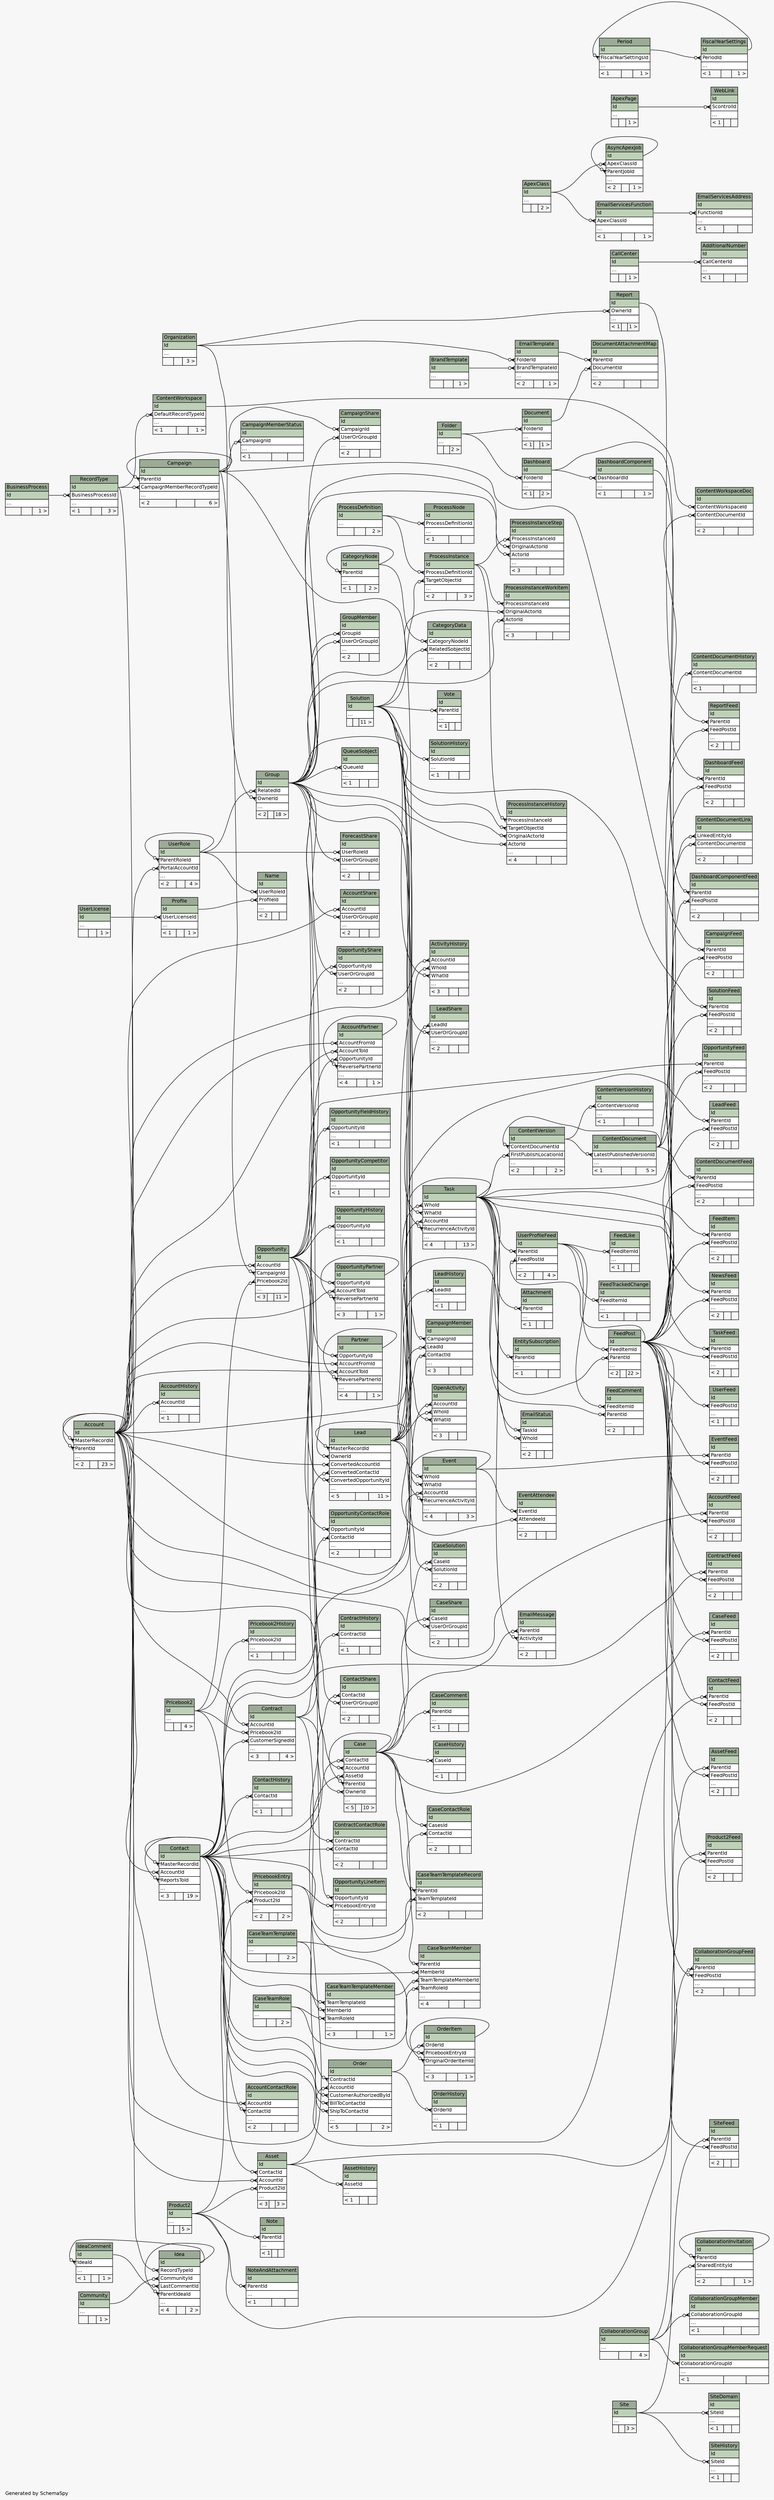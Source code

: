 // dot 2.36.0 on Mac OS X 10.11.6
// SchemaSpy rev 590
digraph "compactRelationshipsDiagram" {
  graph [
    rankdir="RL"
    bgcolor="#f7f7f7"
    label="\nGenerated by SchemaSpy"
    labeljust="l"
    nodesep="0.18"
    ranksep="0.46"
    fontname="Helvetica"
    fontsize="11"
  ];
  node [
    fontname="Helvetica"
    fontsize="11"
    shape="plaintext"
  ];
  edge [
    arrowsize="0.8"
  ];
  "Account" [
    label=<
    <TABLE BORDER="0" CELLBORDER="1" CELLSPACING="0" BGCOLOR="#ffffff">
      <TR><TD COLSPAN="3" BGCOLOR="#9bab96" ALIGN="CENTER">Account</TD></TR>
      <TR><TD PORT="Id" COLSPAN="3" BGCOLOR="#bed1b8" ALIGN="LEFT">Id</TD></TR>
      <TR><TD PORT="MasterRecordId" COLSPAN="3" ALIGN="LEFT">MasterRecordId</TD></TR>
      <TR><TD PORT="ParentId" COLSPAN="3" ALIGN="LEFT">ParentId</TD></TR>
      <TR><TD PORT="elipses" COLSPAN="3" ALIGN="LEFT">...</TD></TR>
      <TR><TD ALIGN="LEFT" BGCOLOR="#f7f7f7">&lt; 2</TD><TD ALIGN="RIGHT" BGCOLOR="#f7f7f7">  </TD><TD ALIGN="RIGHT" BGCOLOR="#f7f7f7">23 &gt;</TD></TR>
    </TABLE>>
    URL="tables/Account.html"
    tooltip="Account"
  ];
  "AccountContactRole" [
    label=<
    <TABLE BORDER="0" CELLBORDER="1" CELLSPACING="0" BGCOLOR="#ffffff">
      <TR><TD COLSPAN="3" BGCOLOR="#9bab96" ALIGN="CENTER">AccountContactRole</TD></TR>
      <TR><TD PORT="Id" COLSPAN="3" BGCOLOR="#bed1b8" ALIGN="LEFT">Id</TD></TR>
      <TR><TD PORT="AccountId" COLSPAN="3" ALIGN="LEFT">AccountId</TD></TR>
      <TR><TD PORT="ContactId" COLSPAN="3" ALIGN="LEFT">ContactId</TD></TR>
      <TR><TD PORT="elipses" COLSPAN="3" ALIGN="LEFT">...</TD></TR>
      <TR><TD ALIGN="LEFT" BGCOLOR="#f7f7f7">&lt; 2</TD><TD ALIGN="RIGHT" BGCOLOR="#f7f7f7">  </TD><TD ALIGN="RIGHT" BGCOLOR="#f7f7f7">  </TD></TR>
    </TABLE>>
    URL="tables/AccountContactRole.html"
    tooltip="AccountContactRole"
  ];
  "AccountFeed" [
    label=<
    <TABLE BORDER="0" CELLBORDER="1" CELLSPACING="0" BGCOLOR="#ffffff">
      <TR><TD COLSPAN="3" BGCOLOR="#9bab96" ALIGN="CENTER">AccountFeed</TD></TR>
      <TR><TD PORT="Id" COLSPAN="3" BGCOLOR="#bed1b8" ALIGN="LEFT">Id</TD></TR>
      <TR><TD PORT="ParentId" COLSPAN="3" ALIGN="LEFT">ParentId</TD></TR>
      <TR><TD PORT="FeedPostId" COLSPAN="3" ALIGN="LEFT">FeedPostId</TD></TR>
      <TR><TD PORT="elipses" COLSPAN="3" ALIGN="LEFT">...</TD></TR>
      <TR><TD ALIGN="LEFT" BGCOLOR="#f7f7f7">&lt; 2</TD><TD ALIGN="RIGHT" BGCOLOR="#f7f7f7">  </TD><TD ALIGN="RIGHT" BGCOLOR="#f7f7f7">  </TD></TR>
    </TABLE>>
    URL="tables/AccountFeed.html"
    tooltip="AccountFeed"
  ];
  "AccountHistory" [
    label=<
    <TABLE BORDER="0" CELLBORDER="1" CELLSPACING="0" BGCOLOR="#ffffff">
      <TR><TD COLSPAN="3" BGCOLOR="#9bab96" ALIGN="CENTER">AccountHistory</TD></TR>
      <TR><TD PORT="Id" COLSPAN="3" BGCOLOR="#bed1b8" ALIGN="LEFT">Id</TD></TR>
      <TR><TD PORT="AccountId" COLSPAN="3" ALIGN="LEFT">AccountId</TD></TR>
      <TR><TD PORT="elipses" COLSPAN="3" ALIGN="LEFT">...</TD></TR>
      <TR><TD ALIGN="LEFT" BGCOLOR="#f7f7f7">&lt; 1</TD><TD ALIGN="RIGHT" BGCOLOR="#f7f7f7">  </TD><TD ALIGN="RIGHT" BGCOLOR="#f7f7f7">  </TD></TR>
    </TABLE>>
    URL="tables/AccountHistory.html"
    tooltip="AccountHistory"
  ];
  "AccountPartner" [
    label=<
    <TABLE BORDER="0" CELLBORDER="1" CELLSPACING="0" BGCOLOR="#ffffff">
      <TR><TD COLSPAN="3" BGCOLOR="#9bab96" ALIGN="CENTER">AccountPartner</TD></TR>
      <TR><TD PORT="Id" COLSPAN="3" BGCOLOR="#bed1b8" ALIGN="LEFT">Id</TD></TR>
      <TR><TD PORT="AccountFromId" COLSPAN="3" ALIGN="LEFT">AccountFromId</TD></TR>
      <TR><TD PORT="AccountToId" COLSPAN="3" ALIGN="LEFT">AccountToId</TD></TR>
      <TR><TD PORT="OpportunityId" COLSPAN="3" ALIGN="LEFT">OpportunityId</TD></TR>
      <TR><TD PORT="ReversePartnerId" COLSPAN="3" ALIGN="LEFT">ReversePartnerId</TD></TR>
      <TR><TD PORT="elipses" COLSPAN="3" ALIGN="LEFT">...</TD></TR>
      <TR><TD ALIGN="LEFT" BGCOLOR="#f7f7f7">&lt; 4</TD><TD ALIGN="RIGHT" BGCOLOR="#f7f7f7">  </TD><TD ALIGN="RIGHT" BGCOLOR="#f7f7f7">1 &gt;</TD></TR>
    </TABLE>>
    URL="tables/AccountPartner.html"
    tooltip="AccountPartner"
  ];
  "AccountShare" [
    label=<
    <TABLE BORDER="0" CELLBORDER="1" CELLSPACING="0" BGCOLOR="#ffffff">
      <TR><TD COLSPAN="3" BGCOLOR="#9bab96" ALIGN="CENTER">AccountShare</TD></TR>
      <TR><TD PORT="Id" COLSPAN="3" BGCOLOR="#bed1b8" ALIGN="LEFT">Id</TD></TR>
      <TR><TD PORT="AccountId" COLSPAN="3" ALIGN="LEFT">AccountId</TD></TR>
      <TR><TD PORT="UserOrGroupId" COLSPAN="3" ALIGN="LEFT">UserOrGroupId</TD></TR>
      <TR><TD PORT="elipses" COLSPAN="3" ALIGN="LEFT">...</TD></TR>
      <TR><TD ALIGN="LEFT" BGCOLOR="#f7f7f7">&lt; 2</TD><TD ALIGN="RIGHT" BGCOLOR="#f7f7f7">  </TD><TD ALIGN="RIGHT" BGCOLOR="#f7f7f7">  </TD></TR>
    </TABLE>>
    URL="tables/AccountShare.html"
    tooltip="AccountShare"
  ];
  "ActivityHistory" [
    label=<
    <TABLE BORDER="0" CELLBORDER="1" CELLSPACING="0" BGCOLOR="#ffffff">
      <TR><TD COLSPAN="3" BGCOLOR="#9bab96" ALIGN="CENTER">ActivityHistory</TD></TR>
      <TR><TD PORT="Id" COLSPAN="3" BGCOLOR="#bed1b8" ALIGN="LEFT">Id</TD></TR>
      <TR><TD PORT="AccountId" COLSPAN="3" ALIGN="LEFT">AccountId</TD></TR>
      <TR><TD PORT="WhoId" COLSPAN="3" ALIGN="LEFT">WhoId</TD></TR>
      <TR><TD PORT="WhatId" COLSPAN="3" ALIGN="LEFT">WhatId</TD></TR>
      <TR><TD PORT="elipses" COLSPAN="3" ALIGN="LEFT">...</TD></TR>
      <TR><TD ALIGN="LEFT" BGCOLOR="#f7f7f7">&lt; 3</TD><TD ALIGN="RIGHT" BGCOLOR="#f7f7f7">  </TD><TD ALIGN="RIGHT" BGCOLOR="#f7f7f7">  </TD></TR>
    </TABLE>>
    URL="tables/ActivityHistory.html"
    tooltip="ActivityHistory"
  ];
  "AdditionalNumber" [
    label=<
    <TABLE BORDER="0" CELLBORDER="1" CELLSPACING="0" BGCOLOR="#ffffff">
      <TR><TD COLSPAN="3" BGCOLOR="#9bab96" ALIGN="CENTER">AdditionalNumber</TD></TR>
      <TR><TD PORT="Id" COLSPAN="3" BGCOLOR="#bed1b8" ALIGN="LEFT">Id</TD></TR>
      <TR><TD PORT="CallCenterId" COLSPAN="3" ALIGN="LEFT">CallCenterId</TD></TR>
      <TR><TD PORT="elipses" COLSPAN="3" ALIGN="LEFT">...</TD></TR>
      <TR><TD ALIGN="LEFT" BGCOLOR="#f7f7f7">&lt; 1</TD><TD ALIGN="RIGHT" BGCOLOR="#f7f7f7">  </TD><TD ALIGN="RIGHT" BGCOLOR="#f7f7f7">  </TD></TR>
    </TABLE>>
    URL="tables/AdditionalNumber.html"
    tooltip="AdditionalNumber"
  ];
  "ApexClass" [
    label=<
    <TABLE BORDER="0" CELLBORDER="1" CELLSPACING="0" BGCOLOR="#ffffff">
      <TR><TD COLSPAN="3" BGCOLOR="#9bab96" ALIGN="CENTER">ApexClass</TD></TR>
      <TR><TD PORT="Id" COLSPAN="3" BGCOLOR="#bed1b8" ALIGN="LEFT">Id</TD></TR>
      <TR><TD PORT="elipses" COLSPAN="3" ALIGN="LEFT">...</TD></TR>
      <TR><TD ALIGN="LEFT" BGCOLOR="#f7f7f7">  </TD><TD ALIGN="RIGHT" BGCOLOR="#f7f7f7">  </TD><TD ALIGN="RIGHT" BGCOLOR="#f7f7f7">2 &gt;</TD></TR>
    </TABLE>>
    URL="tables/ApexClass.html"
    tooltip="ApexClass"
  ];
  "ApexPage" [
    label=<
    <TABLE BORDER="0" CELLBORDER="1" CELLSPACING="0" BGCOLOR="#ffffff">
      <TR><TD COLSPAN="3" BGCOLOR="#9bab96" ALIGN="CENTER">ApexPage</TD></TR>
      <TR><TD PORT="Id" COLSPAN="3" BGCOLOR="#bed1b8" ALIGN="LEFT">Id</TD></TR>
      <TR><TD PORT="elipses" COLSPAN="3" ALIGN="LEFT">...</TD></TR>
      <TR><TD ALIGN="LEFT" BGCOLOR="#f7f7f7">  </TD><TD ALIGN="RIGHT" BGCOLOR="#f7f7f7">  </TD><TD ALIGN="RIGHT" BGCOLOR="#f7f7f7">1 &gt;</TD></TR>
    </TABLE>>
    URL="tables/ApexPage.html"
    tooltip="ApexPage"
  ];
  "Asset" [
    label=<
    <TABLE BORDER="0" CELLBORDER="1" CELLSPACING="0" BGCOLOR="#ffffff">
      <TR><TD COLSPAN="3" BGCOLOR="#9bab96" ALIGN="CENTER">Asset</TD></TR>
      <TR><TD PORT="Id" COLSPAN="3" BGCOLOR="#bed1b8" ALIGN="LEFT">Id</TD></TR>
      <TR><TD PORT="ContactId" COLSPAN="3" ALIGN="LEFT">ContactId</TD></TR>
      <TR><TD PORT="AccountId" COLSPAN="3" ALIGN="LEFT">AccountId</TD></TR>
      <TR><TD PORT="Product2Id" COLSPAN="3" ALIGN="LEFT">Product2Id</TD></TR>
      <TR><TD PORT="elipses" COLSPAN="3" ALIGN="LEFT">...</TD></TR>
      <TR><TD ALIGN="LEFT" BGCOLOR="#f7f7f7">&lt; 3</TD><TD ALIGN="RIGHT" BGCOLOR="#f7f7f7">  </TD><TD ALIGN="RIGHT" BGCOLOR="#f7f7f7">3 &gt;</TD></TR>
    </TABLE>>
    URL="tables/Asset.html"
    tooltip="Asset"
  ];
  "AssetFeed" [
    label=<
    <TABLE BORDER="0" CELLBORDER="1" CELLSPACING="0" BGCOLOR="#ffffff">
      <TR><TD COLSPAN="3" BGCOLOR="#9bab96" ALIGN="CENTER">AssetFeed</TD></TR>
      <TR><TD PORT="Id" COLSPAN="3" BGCOLOR="#bed1b8" ALIGN="LEFT">Id</TD></TR>
      <TR><TD PORT="ParentId" COLSPAN="3" ALIGN="LEFT">ParentId</TD></TR>
      <TR><TD PORT="FeedPostId" COLSPAN="3" ALIGN="LEFT">FeedPostId</TD></TR>
      <TR><TD PORT="elipses" COLSPAN="3" ALIGN="LEFT">...</TD></TR>
      <TR><TD ALIGN="LEFT" BGCOLOR="#f7f7f7">&lt; 2</TD><TD ALIGN="RIGHT" BGCOLOR="#f7f7f7">  </TD><TD ALIGN="RIGHT" BGCOLOR="#f7f7f7">  </TD></TR>
    </TABLE>>
    URL="tables/AssetFeed.html"
    tooltip="AssetFeed"
  ];
  "AssetHistory" [
    label=<
    <TABLE BORDER="0" CELLBORDER="1" CELLSPACING="0" BGCOLOR="#ffffff">
      <TR><TD COLSPAN="3" BGCOLOR="#9bab96" ALIGN="CENTER">AssetHistory</TD></TR>
      <TR><TD PORT="Id" COLSPAN="3" BGCOLOR="#bed1b8" ALIGN="LEFT">Id</TD></TR>
      <TR><TD PORT="AssetId" COLSPAN="3" ALIGN="LEFT">AssetId</TD></TR>
      <TR><TD PORT="elipses" COLSPAN="3" ALIGN="LEFT">...</TD></TR>
      <TR><TD ALIGN="LEFT" BGCOLOR="#f7f7f7">&lt; 1</TD><TD ALIGN="RIGHT" BGCOLOR="#f7f7f7">  </TD><TD ALIGN="RIGHT" BGCOLOR="#f7f7f7">  </TD></TR>
    </TABLE>>
    URL="tables/AssetHistory.html"
    tooltip="AssetHistory"
  ];
  "AsyncApexJob" [
    label=<
    <TABLE BORDER="0" CELLBORDER="1" CELLSPACING="0" BGCOLOR="#ffffff">
      <TR><TD COLSPAN="3" BGCOLOR="#9bab96" ALIGN="CENTER">AsyncApexJob</TD></TR>
      <TR><TD PORT="Id" COLSPAN="3" BGCOLOR="#bed1b8" ALIGN="LEFT">Id</TD></TR>
      <TR><TD PORT="ApexClassId" COLSPAN="3" ALIGN="LEFT">ApexClassId</TD></TR>
      <TR><TD PORT="ParentJobId" COLSPAN="3" ALIGN="LEFT">ParentJobId</TD></TR>
      <TR><TD PORT="elipses" COLSPAN="3" ALIGN="LEFT">...</TD></TR>
      <TR><TD ALIGN="LEFT" BGCOLOR="#f7f7f7">&lt; 2</TD><TD ALIGN="RIGHT" BGCOLOR="#f7f7f7">  </TD><TD ALIGN="RIGHT" BGCOLOR="#f7f7f7">1 &gt;</TD></TR>
    </TABLE>>
    URL="tables/AsyncApexJob.html"
    tooltip="AsyncApexJob"
  ];
  "Attachment" [
    label=<
    <TABLE BORDER="0" CELLBORDER="1" CELLSPACING="0" BGCOLOR="#ffffff">
      <TR><TD COLSPAN="3" BGCOLOR="#9bab96" ALIGN="CENTER">Attachment</TD></TR>
      <TR><TD PORT="Id" COLSPAN="3" BGCOLOR="#bed1b8" ALIGN="LEFT">Id</TD></TR>
      <TR><TD PORT="ParentId" COLSPAN="3" ALIGN="LEFT">ParentId</TD></TR>
      <TR><TD PORT="elipses" COLSPAN="3" ALIGN="LEFT">...</TD></TR>
      <TR><TD ALIGN="LEFT" BGCOLOR="#f7f7f7">&lt; 1</TD><TD ALIGN="RIGHT" BGCOLOR="#f7f7f7">  </TD><TD ALIGN="RIGHT" BGCOLOR="#f7f7f7">  </TD></TR>
    </TABLE>>
    URL="tables/Attachment.html"
    tooltip="Attachment"
  ];
  "BrandTemplate" [
    label=<
    <TABLE BORDER="0" CELLBORDER="1" CELLSPACING="0" BGCOLOR="#ffffff">
      <TR><TD COLSPAN="3" BGCOLOR="#9bab96" ALIGN="CENTER">BrandTemplate</TD></TR>
      <TR><TD PORT="Id" COLSPAN="3" BGCOLOR="#bed1b8" ALIGN="LEFT">Id</TD></TR>
      <TR><TD PORT="elipses" COLSPAN="3" ALIGN="LEFT">...</TD></TR>
      <TR><TD ALIGN="LEFT" BGCOLOR="#f7f7f7">  </TD><TD ALIGN="RIGHT" BGCOLOR="#f7f7f7">  </TD><TD ALIGN="RIGHT" BGCOLOR="#f7f7f7">1 &gt;</TD></TR>
    </TABLE>>
    URL="tables/BrandTemplate.html"
    tooltip="BrandTemplate"
  ];
  "BusinessProcess" [
    label=<
    <TABLE BORDER="0" CELLBORDER="1" CELLSPACING="0" BGCOLOR="#ffffff">
      <TR><TD COLSPAN="3" BGCOLOR="#9bab96" ALIGN="CENTER">BusinessProcess</TD></TR>
      <TR><TD PORT="Id" COLSPAN="3" BGCOLOR="#bed1b8" ALIGN="LEFT">Id</TD></TR>
      <TR><TD PORT="elipses" COLSPAN="3" ALIGN="LEFT">...</TD></TR>
      <TR><TD ALIGN="LEFT" BGCOLOR="#f7f7f7">  </TD><TD ALIGN="RIGHT" BGCOLOR="#f7f7f7">  </TD><TD ALIGN="RIGHT" BGCOLOR="#f7f7f7">1 &gt;</TD></TR>
    </TABLE>>
    URL="tables/BusinessProcess.html"
    tooltip="BusinessProcess"
  ];
  "CallCenter" [
    label=<
    <TABLE BORDER="0" CELLBORDER="1" CELLSPACING="0" BGCOLOR="#ffffff">
      <TR><TD COLSPAN="3" BGCOLOR="#9bab96" ALIGN="CENTER">CallCenter</TD></TR>
      <TR><TD PORT="Id" COLSPAN="3" BGCOLOR="#bed1b8" ALIGN="LEFT">Id</TD></TR>
      <TR><TD PORT="elipses" COLSPAN="3" ALIGN="LEFT">...</TD></TR>
      <TR><TD ALIGN="LEFT" BGCOLOR="#f7f7f7">  </TD><TD ALIGN="RIGHT" BGCOLOR="#f7f7f7">  </TD><TD ALIGN="RIGHT" BGCOLOR="#f7f7f7">1 &gt;</TD></TR>
    </TABLE>>
    URL="tables/CallCenter.html"
    tooltip="CallCenter"
  ];
  "Campaign" [
    label=<
    <TABLE BORDER="0" CELLBORDER="1" CELLSPACING="0" BGCOLOR="#ffffff">
      <TR><TD COLSPAN="3" BGCOLOR="#9bab96" ALIGN="CENTER">Campaign</TD></TR>
      <TR><TD PORT="Id" COLSPAN="3" BGCOLOR="#bed1b8" ALIGN="LEFT">Id</TD></TR>
      <TR><TD PORT="ParentId" COLSPAN="3" ALIGN="LEFT">ParentId</TD></TR>
      <TR><TD PORT="CampaignMemberRecordTypeId" COLSPAN="3" ALIGN="LEFT">CampaignMemberRecordTypeId</TD></TR>
      <TR><TD PORT="elipses" COLSPAN="3" ALIGN="LEFT">...</TD></TR>
      <TR><TD ALIGN="LEFT" BGCOLOR="#f7f7f7">&lt; 2</TD><TD ALIGN="RIGHT" BGCOLOR="#f7f7f7">  </TD><TD ALIGN="RIGHT" BGCOLOR="#f7f7f7">6 &gt;</TD></TR>
    </TABLE>>
    URL="tables/Campaign.html"
    tooltip="Campaign"
  ];
  "CampaignFeed" [
    label=<
    <TABLE BORDER="0" CELLBORDER="1" CELLSPACING="0" BGCOLOR="#ffffff">
      <TR><TD COLSPAN="3" BGCOLOR="#9bab96" ALIGN="CENTER">CampaignFeed</TD></TR>
      <TR><TD PORT="Id" COLSPAN="3" BGCOLOR="#bed1b8" ALIGN="LEFT">Id</TD></TR>
      <TR><TD PORT="ParentId" COLSPAN="3" ALIGN="LEFT">ParentId</TD></TR>
      <TR><TD PORT="FeedPostId" COLSPAN="3" ALIGN="LEFT">FeedPostId</TD></TR>
      <TR><TD PORT="elipses" COLSPAN="3" ALIGN="LEFT">...</TD></TR>
      <TR><TD ALIGN="LEFT" BGCOLOR="#f7f7f7">&lt; 2</TD><TD ALIGN="RIGHT" BGCOLOR="#f7f7f7">  </TD><TD ALIGN="RIGHT" BGCOLOR="#f7f7f7">  </TD></TR>
    </TABLE>>
    URL="tables/CampaignFeed.html"
    tooltip="CampaignFeed"
  ];
  "CampaignMember" [
    label=<
    <TABLE BORDER="0" CELLBORDER="1" CELLSPACING="0" BGCOLOR="#ffffff">
      <TR><TD COLSPAN="3" BGCOLOR="#9bab96" ALIGN="CENTER">CampaignMember</TD></TR>
      <TR><TD PORT="Id" COLSPAN="3" BGCOLOR="#bed1b8" ALIGN="LEFT">Id</TD></TR>
      <TR><TD PORT="CampaignId" COLSPAN="3" ALIGN="LEFT">CampaignId</TD></TR>
      <TR><TD PORT="LeadId" COLSPAN="3" ALIGN="LEFT">LeadId</TD></TR>
      <TR><TD PORT="ContactId" COLSPAN="3" ALIGN="LEFT">ContactId</TD></TR>
      <TR><TD PORT="elipses" COLSPAN="3" ALIGN="LEFT">...</TD></TR>
      <TR><TD ALIGN="LEFT" BGCOLOR="#f7f7f7">&lt; 3</TD><TD ALIGN="RIGHT" BGCOLOR="#f7f7f7">  </TD><TD ALIGN="RIGHT" BGCOLOR="#f7f7f7">  </TD></TR>
    </TABLE>>
    URL="tables/CampaignMember.html"
    tooltip="CampaignMember"
  ];
  "CampaignMemberStatus" [
    label=<
    <TABLE BORDER="0" CELLBORDER="1" CELLSPACING="0" BGCOLOR="#ffffff">
      <TR><TD COLSPAN="3" BGCOLOR="#9bab96" ALIGN="CENTER">CampaignMemberStatus</TD></TR>
      <TR><TD PORT="Id" COLSPAN="3" BGCOLOR="#bed1b8" ALIGN="LEFT">Id</TD></TR>
      <TR><TD PORT="CampaignId" COLSPAN="3" ALIGN="LEFT">CampaignId</TD></TR>
      <TR><TD PORT="elipses" COLSPAN="3" ALIGN="LEFT">...</TD></TR>
      <TR><TD ALIGN="LEFT" BGCOLOR="#f7f7f7">&lt; 1</TD><TD ALIGN="RIGHT" BGCOLOR="#f7f7f7">  </TD><TD ALIGN="RIGHT" BGCOLOR="#f7f7f7">  </TD></TR>
    </TABLE>>
    URL="tables/CampaignMemberStatus.html"
    tooltip="CampaignMemberStatus"
  ];
  "CampaignShare" [
    label=<
    <TABLE BORDER="0" CELLBORDER="1" CELLSPACING="0" BGCOLOR="#ffffff">
      <TR><TD COLSPAN="3" BGCOLOR="#9bab96" ALIGN="CENTER">CampaignShare</TD></TR>
      <TR><TD PORT="Id" COLSPAN="3" BGCOLOR="#bed1b8" ALIGN="LEFT">Id</TD></TR>
      <TR><TD PORT="CampaignId" COLSPAN="3" ALIGN="LEFT">CampaignId</TD></TR>
      <TR><TD PORT="UserOrGroupId" COLSPAN="3" ALIGN="LEFT">UserOrGroupId</TD></TR>
      <TR><TD PORT="elipses" COLSPAN="3" ALIGN="LEFT">...</TD></TR>
      <TR><TD ALIGN="LEFT" BGCOLOR="#f7f7f7">&lt; 2</TD><TD ALIGN="RIGHT" BGCOLOR="#f7f7f7">  </TD><TD ALIGN="RIGHT" BGCOLOR="#f7f7f7">  </TD></TR>
    </TABLE>>
    URL="tables/CampaignShare.html"
    tooltip="CampaignShare"
  ];
  "Case" [
    label=<
    <TABLE BORDER="0" CELLBORDER="1" CELLSPACING="0" BGCOLOR="#ffffff">
      <TR><TD COLSPAN="3" BGCOLOR="#9bab96" ALIGN="CENTER">Case</TD></TR>
      <TR><TD PORT="Id" COLSPAN="3" BGCOLOR="#bed1b8" ALIGN="LEFT">Id</TD></TR>
      <TR><TD PORT="ContactId" COLSPAN="3" ALIGN="LEFT">ContactId</TD></TR>
      <TR><TD PORT="AccountId" COLSPAN="3" ALIGN="LEFT">AccountId</TD></TR>
      <TR><TD PORT="AssetId" COLSPAN="3" ALIGN="LEFT">AssetId</TD></TR>
      <TR><TD PORT="ParentId" COLSPAN="3" ALIGN="LEFT">ParentId</TD></TR>
      <TR><TD PORT="OwnerId" COLSPAN="3" ALIGN="LEFT">OwnerId</TD></TR>
      <TR><TD PORT="elipses" COLSPAN="3" ALIGN="LEFT">...</TD></TR>
      <TR><TD ALIGN="LEFT" BGCOLOR="#f7f7f7">&lt; 5</TD><TD ALIGN="RIGHT" BGCOLOR="#f7f7f7">  </TD><TD ALIGN="RIGHT" BGCOLOR="#f7f7f7">10 &gt;</TD></TR>
    </TABLE>>
    URL="tables/Case.html"
    tooltip="Case"
  ];
  "CaseComment" [
    label=<
    <TABLE BORDER="0" CELLBORDER="1" CELLSPACING="0" BGCOLOR="#ffffff">
      <TR><TD COLSPAN="3" BGCOLOR="#9bab96" ALIGN="CENTER">CaseComment</TD></TR>
      <TR><TD PORT="Id" COLSPAN="3" BGCOLOR="#bed1b8" ALIGN="LEFT">Id</TD></TR>
      <TR><TD PORT="ParentId" COLSPAN="3" ALIGN="LEFT">ParentId</TD></TR>
      <TR><TD PORT="elipses" COLSPAN="3" ALIGN="LEFT">...</TD></TR>
      <TR><TD ALIGN="LEFT" BGCOLOR="#f7f7f7">&lt; 1</TD><TD ALIGN="RIGHT" BGCOLOR="#f7f7f7">  </TD><TD ALIGN="RIGHT" BGCOLOR="#f7f7f7">  </TD></TR>
    </TABLE>>
    URL="tables/CaseComment.html"
    tooltip="CaseComment"
  ];
  "CaseContactRole" [
    label=<
    <TABLE BORDER="0" CELLBORDER="1" CELLSPACING="0" BGCOLOR="#ffffff">
      <TR><TD COLSPAN="3" BGCOLOR="#9bab96" ALIGN="CENTER">CaseContactRole</TD></TR>
      <TR><TD PORT="Id" COLSPAN="3" BGCOLOR="#bed1b8" ALIGN="LEFT">Id</TD></TR>
      <TR><TD PORT="CasesId" COLSPAN="3" ALIGN="LEFT">CasesId</TD></TR>
      <TR><TD PORT="ContactId" COLSPAN="3" ALIGN="LEFT">ContactId</TD></TR>
      <TR><TD PORT="elipses" COLSPAN="3" ALIGN="LEFT">...</TD></TR>
      <TR><TD ALIGN="LEFT" BGCOLOR="#f7f7f7">&lt; 2</TD><TD ALIGN="RIGHT" BGCOLOR="#f7f7f7">  </TD><TD ALIGN="RIGHT" BGCOLOR="#f7f7f7">  </TD></TR>
    </TABLE>>
    URL="tables/CaseContactRole.html"
    tooltip="CaseContactRole"
  ];
  "CaseFeed" [
    label=<
    <TABLE BORDER="0" CELLBORDER="1" CELLSPACING="0" BGCOLOR="#ffffff">
      <TR><TD COLSPAN="3" BGCOLOR="#9bab96" ALIGN="CENTER">CaseFeed</TD></TR>
      <TR><TD PORT="Id" COLSPAN="3" BGCOLOR="#bed1b8" ALIGN="LEFT">Id</TD></TR>
      <TR><TD PORT="ParentId" COLSPAN="3" ALIGN="LEFT">ParentId</TD></TR>
      <TR><TD PORT="FeedPostId" COLSPAN="3" ALIGN="LEFT">FeedPostId</TD></TR>
      <TR><TD PORT="elipses" COLSPAN="3" ALIGN="LEFT">...</TD></TR>
      <TR><TD ALIGN="LEFT" BGCOLOR="#f7f7f7">&lt; 2</TD><TD ALIGN="RIGHT" BGCOLOR="#f7f7f7">  </TD><TD ALIGN="RIGHT" BGCOLOR="#f7f7f7">  </TD></TR>
    </TABLE>>
    URL="tables/CaseFeed.html"
    tooltip="CaseFeed"
  ];
  "CaseHistory" [
    label=<
    <TABLE BORDER="0" CELLBORDER="1" CELLSPACING="0" BGCOLOR="#ffffff">
      <TR><TD COLSPAN="3" BGCOLOR="#9bab96" ALIGN="CENTER">CaseHistory</TD></TR>
      <TR><TD PORT="Id" COLSPAN="3" BGCOLOR="#bed1b8" ALIGN="LEFT">Id</TD></TR>
      <TR><TD PORT="CaseId" COLSPAN="3" ALIGN="LEFT">CaseId</TD></TR>
      <TR><TD PORT="elipses" COLSPAN="3" ALIGN="LEFT">...</TD></TR>
      <TR><TD ALIGN="LEFT" BGCOLOR="#f7f7f7">&lt; 1</TD><TD ALIGN="RIGHT" BGCOLOR="#f7f7f7">  </TD><TD ALIGN="RIGHT" BGCOLOR="#f7f7f7">  </TD></TR>
    </TABLE>>
    URL="tables/CaseHistory.html"
    tooltip="CaseHistory"
  ];
  "CaseShare" [
    label=<
    <TABLE BORDER="0" CELLBORDER="1" CELLSPACING="0" BGCOLOR="#ffffff">
      <TR><TD COLSPAN="3" BGCOLOR="#9bab96" ALIGN="CENTER">CaseShare</TD></TR>
      <TR><TD PORT="Id" COLSPAN="3" BGCOLOR="#bed1b8" ALIGN="LEFT">Id</TD></TR>
      <TR><TD PORT="CaseId" COLSPAN="3" ALIGN="LEFT">CaseId</TD></TR>
      <TR><TD PORT="UserOrGroupId" COLSPAN="3" ALIGN="LEFT">UserOrGroupId</TD></TR>
      <TR><TD PORT="elipses" COLSPAN="3" ALIGN="LEFT">...</TD></TR>
      <TR><TD ALIGN="LEFT" BGCOLOR="#f7f7f7">&lt; 2</TD><TD ALIGN="RIGHT" BGCOLOR="#f7f7f7">  </TD><TD ALIGN="RIGHT" BGCOLOR="#f7f7f7">  </TD></TR>
    </TABLE>>
    URL="tables/CaseShare.html"
    tooltip="CaseShare"
  ];
  "CaseSolution" [
    label=<
    <TABLE BORDER="0" CELLBORDER="1" CELLSPACING="0" BGCOLOR="#ffffff">
      <TR><TD COLSPAN="3" BGCOLOR="#9bab96" ALIGN="CENTER">CaseSolution</TD></TR>
      <TR><TD PORT="Id" COLSPAN="3" BGCOLOR="#bed1b8" ALIGN="LEFT">Id</TD></TR>
      <TR><TD PORT="CaseId" COLSPAN="3" ALIGN="LEFT">CaseId</TD></TR>
      <TR><TD PORT="SolutionId" COLSPAN="3" ALIGN="LEFT">SolutionId</TD></TR>
      <TR><TD PORT="elipses" COLSPAN="3" ALIGN="LEFT">...</TD></TR>
      <TR><TD ALIGN="LEFT" BGCOLOR="#f7f7f7">&lt; 2</TD><TD ALIGN="RIGHT" BGCOLOR="#f7f7f7">  </TD><TD ALIGN="RIGHT" BGCOLOR="#f7f7f7">  </TD></TR>
    </TABLE>>
    URL="tables/CaseSolution.html"
    tooltip="CaseSolution"
  ];
  "CaseTeamMember" [
    label=<
    <TABLE BORDER="0" CELLBORDER="1" CELLSPACING="0" BGCOLOR="#ffffff">
      <TR><TD COLSPAN="3" BGCOLOR="#9bab96" ALIGN="CENTER">CaseTeamMember</TD></TR>
      <TR><TD PORT="Id" COLSPAN="3" BGCOLOR="#bed1b8" ALIGN="LEFT">Id</TD></TR>
      <TR><TD PORT="ParentId" COLSPAN="3" ALIGN="LEFT">ParentId</TD></TR>
      <TR><TD PORT="MemberId" COLSPAN="3" ALIGN="LEFT">MemberId</TD></TR>
      <TR><TD PORT="TeamTemplateMemberId" COLSPAN="3" ALIGN="LEFT">TeamTemplateMemberId</TD></TR>
      <TR><TD PORT="TeamRoleId" COLSPAN="3" ALIGN="LEFT">TeamRoleId</TD></TR>
      <TR><TD PORT="elipses" COLSPAN="3" ALIGN="LEFT">...</TD></TR>
      <TR><TD ALIGN="LEFT" BGCOLOR="#f7f7f7">&lt; 4</TD><TD ALIGN="RIGHT" BGCOLOR="#f7f7f7">  </TD><TD ALIGN="RIGHT" BGCOLOR="#f7f7f7">  </TD></TR>
    </TABLE>>
    URL="tables/CaseTeamMember.html"
    tooltip="CaseTeamMember"
  ];
  "CaseTeamRole" [
    label=<
    <TABLE BORDER="0" CELLBORDER="1" CELLSPACING="0" BGCOLOR="#ffffff">
      <TR><TD COLSPAN="3" BGCOLOR="#9bab96" ALIGN="CENTER">CaseTeamRole</TD></TR>
      <TR><TD PORT="Id" COLSPAN="3" BGCOLOR="#bed1b8" ALIGN="LEFT">Id</TD></TR>
      <TR><TD PORT="elipses" COLSPAN="3" ALIGN="LEFT">...</TD></TR>
      <TR><TD ALIGN="LEFT" BGCOLOR="#f7f7f7">  </TD><TD ALIGN="RIGHT" BGCOLOR="#f7f7f7">  </TD><TD ALIGN="RIGHT" BGCOLOR="#f7f7f7">2 &gt;</TD></TR>
    </TABLE>>
    URL="tables/CaseTeamRole.html"
    tooltip="CaseTeamRole"
  ];
  "CaseTeamTemplate" [
    label=<
    <TABLE BORDER="0" CELLBORDER="1" CELLSPACING="0" BGCOLOR="#ffffff">
      <TR><TD COLSPAN="3" BGCOLOR="#9bab96" ALIGN="CENTER">CaseTeamTemplate</TD></TR>
      <TR><TD PORT="Id" COLSPAN="3" BGCOLOR="#bed1b8" ALIGN="LEFT">Id</TD></TR>
      <TR><TD PORT="elipses" COLSPAN="3" ALIGN="LEFT">...</TD></TR>
      <TR><TD ALIGN="LEFT" BGCOLOR="#f7f7f7">  </TD><TD ALIGN="RIGHT" BGCOLOR="#f7f7f7">  </TD><TD ALIGN="RIGHT" BGCOLOR="#f7f7f7">2 &gt;</TD></TR>
    </TABLE>>
    URL="tables/CaseTeamTemplate.html"
    tooltip="CaseTeamTemplate"
  ];
  "CaseTeamTemplateMember" [
    label=<
    <TABLE BORDER="0" CELLBORDER="1" CELLSPACING="0" BGCOLOR="#ffffff">
      <TR><TD COLSPAN="3" BGCOLOR="#9bab96" ALIGN="CENTER">CaseTeamTemplateMember</TD></TR>
      <TR><TD PORT="Id" COLSPAN="3" BGCOLOR="#bed1b8" ALIGN="LEFT">Id</TD></TR>
      <TR><TD PORT="TeamTemplateId" COLSPAN="3" ALIGN="LEFT">TeamTemplateId</TD></TR>
      <TR><TD PORT="MemberId" COLSPAN="3" ALIGN="LEFT">MemberId</TD></TR>
      <TR><TD PORT="TeamRoleId" COLSPAN="3" ALIGN="LEFT">TeamRoleId</TD></TR>
      <TR><TD PORT="elipses" COLSPAN="3" ALIGN="LEFT">...</TD></TR>
      <TR><TD ALIGN="LEFT" BGCOLOR="#f7f7f7">&lt; 3</TD><TD ALIGN="RIGHT" BGCOLOR="#f7f7f7">  </TD><TD ALIGN="RIGHT" BGCOLOR="#f7f7f7">1 &gt;</TD></TR>
    </TABLE>>
    URL="tables/CaseTeamTemplateMember.html"
    tooltip="CaseTeamTemplateMember"
  ];
  "CaseTeamTemplateRecord" [
    label=<
    <TABLE BORDER="0" CELLBORDER="1" CELLSPACING="0" BGCOLOR="#ffffff">
      <TR><TD COLSPAN="3" BGCOLOR="#9bab96" ALIGN="CENTER">CaseTeamTemplateRecord</TD></TR>
      <TR><TD PORT="Id" COLSPAN="3" BGCOLOR="#bed1b8" ALIGN="LEFT">Id</TD></TR>
      <TR><TD PORT="ParentId" COLSPAN="3" ALIGN="LEFT">ParentId</TD></TR>
      <TR><TD PORT="TeamTemplateId" COLSPAN="3" ALIGN="LEFT">TeamTemplateId</TD></TR>
      <TR><TD PORT="elipses" COLSPAN="3" ALIGN="LEFT">...</TD></TR>
      <TR><TD ALIGN="LEFT" BGCOLOR="#f7f7f7">&lt; 2</TD><TD ALIGN="RIGHT" BGCOLOR="#f7f7f7">  </TD><TD ALIGN="RIGHT" BGCOLOR="#f7f7f7">  </TD></TR>
    </TABLE>>
    URL="tables/CaseTeamTemplateRecord.html"
    tooltip="CaseTeamTemplateRecord"
  ];
  "CategoryData" [
    label=<
    <TABLE BORDER="0" CELLBORDER="1" CELLSPACING="0" BGCOLOR="#ffffff">
      <TR><TD COLSPAN="3" BGCOLOR="#9bab96" ALIGN="CENTER">CategoryData</TD></TR>
      <TR><TD PORT="Id" COLSPAN="3" BGCOLOR="#bed1b8" ALIGN="LEFT">Id</TD></TR>
      <TR><TD PORT="CategoryNodeId" COLSPAN="3" ALIGN="LEFT">CategoryNodeId</TD></TR>
      <TR><TD PORT="RelatedSobjectId" COLSPAN="3" ALIGN="LEFT">RelatedSobjectId</TD></TR>
      <TR><TD PORT="elipses" COLSPAN="3" ALIGN="LEFT">...</TD></TR>
      <TR><TD ALIGN="LEFT" BGCOLOR="#f7f7f7">&lt; 2</TD><TD ALIGN="RIGHT" BGCOLOR="#f7f7f7">  </TD><TD ALIGN="RIGHT" BGCOLOR="#f7f7f7">  </TD></TR>
    </TABLE>>
    URL="tables/CategoryData.html"
    tooltip="CategoryData"
  ];
  "CategoryNode" [
    label=<
    <TABLE BORDER="0" CELLBORDER="1" CELLSPACING="0" BGCOLOR="#ffffff">
      <TR><TD COLSPAN="3" BGCOLOR="#9bab96" ALIGN="CENTER">CategoryNode</TD></TR>
      <TR><TD PORT="Id" COLSPAN="3" BGCOLOR="#bed1b8" ALIGN="LEFT">Id</TD></TR>
      <TR><TD PORT="ParentId" COLSPAN="3" ALIGN="LEFT">ParentId</TD></TR>
      <TR><TD PORT="elipses" COLSPAN="3" ALIGN="LEFT">...</TD></TR>
      <TR><TD ALIGN="LEFT" BGCOLOR="#f7f7f7">&lt; 1</TD><TD ALIGN="RIGHT" BGCOLOR="#f7f7f7">  </TD><TD ALIGN="RIGHT" BGCOLOR="#f7f7f7">2 &gt;</TD></TR>
    </TABLE>>
    URL="tables/CategoryNode.html"
    tooltip="CategoryNode"
  ];
  "CollaborationGroup" [
    label=<
    <TABLE BORDER="0" CELLBORDER="1" CELLSPACING="0" BGCOLOR="#ffffff">
      <TR><TD COLSPAN="3" BGCOLOR="#9bab96" ALIGN="CENTER">CollaborationGroup</TD></TR>
      <TR><TD PORT="Id" COLSPAN="3" BGCOLOR="#bed1b8" ALIGN="LEFT">Id</TD></TR>
      <TR><TD PORT="elipses" COLSPAN="3" ALIGN="LEFT">...</TD></TR>
      <TR><TD ALIGN="LEFT" BGCOLOR="#f7f7f7">  </TD><TD ALIGN="RIGHT" BGCOLOR="#f7f7f7">  </TD><TD ALIGN="RIGHT" BGCOLOR="#f7f7f7">4 &gt;</TD></TR>
    </TABLE>>
    URL="tables/CollaborationGroup.html"
    tooltip="CollaborationGroup"
  ];
  "CollaborationGroupFeed" [
    label=<
    <TABLE BORDER="0" CELLBORDER="1" CELLSPACING="0" BGCOLOR="#ffffff">
      <TR><TD COLSPAN="3" BGCOLOR="#9bab96" ALIGN="CENTER">CollaborationGroupFeed</TD></TR>
      <TR><TD PORT="Id" COLSPAN="3" BGCOLOR="#bed1b8" ALIGN="LEFT">Id</TD></TR>
      <TR><TD PORT="ParentId" COLSPAN="3" ALIGN="LEFT">ParentId</TD></TR>
      <TR><TD PORT="FeedPostId" COLSPAN="3" ALIGN="LEFT">FeedPostId</TD></TR>
      <TR><TD PORT="elipses" COLSPAN="3" ALIGN="LEFT">...</TD></TR>
      <TR><TD ALIGN="LEFT" BGCOLOR="#f7f7f7">&lt; 2</TD><TD ALIGN="RIGHT" BGCOLOR="#f7f7f7">  </TD><TD ALIGN="RIGHT" BGCOLOR="#f7f7f7">  </TD></TR>
    </TABLE>>
    URL="tables/CollaborationGroupFeed.html"
    tooltip="CollaborationGroupFeed"
  ];
  "CollaborationGroupMember" [
    label=<
    <TABLE BORDER="0" CELLBORDER="1" CELLSPACING="0" BGCOLOR="#ffffff">
      <TR><TD COLSPAN="3" BGCOLOR="#9bab96" ALIGN="CENTER">CollaborationGroupMember</TD></TR>
      <TR><TD PORT="Id" COLSPAN="3" BGCOLOR="#bed1b8" ALIGN="LEFT">Id</TD></TR>
      <TR><TD PORT="CollaborationGroupId" COLSPAN="3" ALIGN="LEFT">CollaborationGroupId</TD></TR>
      <TR><TD PORT="elipses" COLSPAN="3" ALIGN="LEFT">...</TD></TR>
      <TR><TD ALIGN="LEFT" BGCOLOR="#f7f7f7">&lt; 1</TD><TD ALIGN="RIGHT" BGCOLOR="#f7f7f7">  </TD><TD ALIGN="RIGHT" BGCOLOR="#f7f7f7">  </TD></TR>
    </TABLE>>
    URL="tables/CollaborationGroupMember.html"
    tooltip="CollaborationGroupMember"
  ];
  "CollaborationGroupMemberRequest" [
    label=<
    <TABLE BORDER="0" CELLBORDER="1" CELLSPACING="0" BGCOLOR="#ffffff">
      <TR><TD COLSPAN="3" BGCOLOR="#9bab96" ALIGN="CENTER">CollaborationGroupMemberRequest</TD></TR>
      <TR><TD PORT="Id" COLSPAN="3" BGCOLOR="#bed1b8" ALIGN="LEFT">Id</TD></TR>
      <TR><TD PORT="CollaborationGroupId" COLSPAN="3" ALIGN="LEFT">CollaborationGroupId</TD></TR>
      <TR><TD PORT="elipses" COLSPAN="3" ALIGN="LEFT">...</TD></TR>
      <TR><TD ALIGN="LEFT" BGCOLOR="#f7f7f7">&lt; 1</TD><TD ALIGN="RIGHT" BGCOLOR="#f7f7f7">  </TD><TD ALIGN="RIGHT" BGCOLOR="#f7f7f7">  </TD></TR>
    </TABLE>>
    URL="tables/CollaborationGroupMemberRequest.html"
    tooltip="CollaborationGroupMemberRequest"
  ];
  "CollaborationInvitation" [
    label=<
    <TABLE BORDER="0" CELLBORDER="1" CELLSPACING="0" BGCOLOR="#ffffff">
      <TR><TD COLSPAN="3" BGCOLOR="#9bab96" ALIGN="CENTER">CollaborationInvitation</TD></TR>
      <TR><TD PORT="Id" COLSPAN="3" BGCOLOR="#bed1b8" ALIGN="LEFT">Id</TD></TR>
      <TR><TD PORT="ParentId" COLSPAN="3" ALIGN="LEFT">ParentId</TD></TR>
      <TR><TD PORT="SharedEntityId" COLSPAN="3" ALIGN="LEFT">SharedEntityId</TD></TR>
      <TR><TD PORT="elipses" COLSPAN="3" ALIGN="LEFT">...</TD></TR>
      <TR><TD ALIGN="LEFT" BGCOLOR="#f7f7f7">&lt; 2</TD><TD ALIGN="RIGHT" BGCOLOR="#f7f7f7">  </TD><TD ALIGN="RIGHT" BGCOLOR="#f7f7f7">1 &gt;</TD></TR>
    </TABLE>>
    URL="tables/CollaborationInvitation.html"
    tooltip="CollaborationInvitation"
  ];
  "Community" [
    label=<
    <TABLE BORDER="0" CELLBORDER="1" CELLSPACING="0" BGCOLOR="#ffffff">
      <TR><TD COLSPAN="3" BGCOLOR="#9bab96" ALIGN="CENTER">Community</TD></TR>
      <TR><TD PORT="Id" COLSPAN="3" BGCOLOR="#bed1b8" ALIGN="LEFT">Id</TD></TR>
      <TR><TD PORT="elipses" COLSPAN="3" ALIGN="LEFT">...</TD></TR>
      <TR><TD ALIGN="LEFT" BGCOLOR="#f7f7f7">  </TD><TD ALIGN="RIGHT" BGCOLOR="#f7f7f7">  </TD><TD ALIGN="RIGHT" BGCOLOR="#f7f7f7">1 &gt;</TD></TR>
    </TABLE>>
    URL="tables/Community.html"
    tooltip="Community"
  ];
  "Contact" [
    label=<
    <TABLE BORDER="0" CELLBORDER="1" CELLSPACING="0" BGCOLOR="#ffffff">
      <TR><TD COLSPAN="3" BGCOLOR="#9bab96" ALIGN="CENTER">Contact</TD></TR>
      <TR><TD PORT="Id" COLSPAN="3" BGCOLOR="#bed1b8" ALIGN="LEFT">Id</TD></TR>
      <TR><TD PORT="MasterRecordId" COLSPAN="3" ALIGN="LEFT">MasterRecordId</TD></TR>
      <TR><TD PORT="AccountId" COLSPAN="3" ALIGN="LEFT">AccountId</TD></TR>
      <TR><TD PORT="ReportsToId" COLSPAN="3" ALIGN="LEFT">ReportsToId</TD></TR>
      <TR><TD PORT="elipses" COLSPAN="3" ALIGN="LEFT">...</TD></TR>
      <TR><TD ALIGN="LEFT" BGCOLOR="#f7f7f7">&lt; 3</TD><TD ALIGN="RIGHT" BGCOLOR="#f7f7f7">  </TD><TD ALIGN="RIGHT" BGCOLOR="#f7f7f7">19 &gt;</TD></TR>
    </TABLE>>
    URL="tables/Contact.html"
    tooltip="Contact"
  ];
  "ContactFeed" [
    label=<
    <TABLE BORDER="0" CELLBORDER="1" CELLSPACING="0" BGCOLOR="#ffffff">
      <TR><TD COLSPAN="3" BGCOLOR="#9bab96" ALIGN="CENTER">ContactFeed</TD></TR>
      <TR><TD PORT="Id" COLSPAN="3" BGCOLOR="#bed1b8" ALIGN="LEFT">Id</TD></TR>
      <TR><TD PORT="ParentId" COLSPAN="3" ALIGN="LEFT">ParentId</TD></TR>
      <TR><TD PORT="FeedPostId" COLSPAN="3" ALIGN="LEFT">FeedPostId</TD></TR>
      <TR><TD PORT="elipses" COLSPAN="3" ALIGN="LEFT">...</TD></TR>
      <TR><TD ALIGN="LEFT" BGCOLOR="#f7f7f7">&lt; 2</TD><TD ALIGN="RIGHT" BGCOLOR="#f7f7f7">  </TD><TD ALIGN="RIGHT" BGCOLOR="#f7f7f7">  </TD></TR>
    </TABLE>>
    URL="tables/ContactFeed.html"
    tooltip="ContactFeed"
  ];
  "ContactHistory" [
    label=<
    <TABLE BORDER="0" CELLBORDER="1" CELLSPACING="0" BGCOLOR="#ffffff">
      <TR><TD COLSPAN="3" BGCOLOR="#9bab96" ALIGN="CENTER">ContactHistory</TD></TR>
      <TR><TD PORT="Id" COLSPAN="3" BGCOLOR="#bed1b8" ALIGN="LEFT">Id</TD></TR>
      <TR><TD PORT="ContactId" COLSPAN="3" ALIGN="LEFT">ContactId</TD></TR>
      <TR><TD PORT="elipses" COLSPAN="3" ALIGN="LEFT">...</TD></TR>
      <TR><TD ALIGN="LEFT" BGCOLOR="#f7f7f7">&lt; 1</TD><TD ALIGN="RIGHT" BGCOLOR="#f7f7f7">  </TD><TD ALIGN="RIGHT" BGCOLOR="#f7f7f7">  </TD></TR>
    </TABLE>>
    URL="tables/ContactHistory.html"
    tooltip="ContactHistory"
  ];
  "ContactShare" [
    label=<
    <TABLE BORDER="0" CELLBORDER="1" CELLSPACING="0" BGCOLOR="#ffffff">
      <TR><TD COLSPAN="3" BGCOLOR="#9bab96" ALIGN="CENTER">ContactShare</TD></TR>
      <TR><TD PORT="Id" COLSPAN="3" BGCOLOR="#bed1b8" ALIGN="LEFT">Id</TD></TR>
      <TR><TD PORT="ContactId" COLSPAN="3" ALIGN="LEFT">ContactId</TD></TR>
      <TR><TD PORT="UserOrGroupId" COLSPAN="3" ALIGN="LEFT">UserOrGroupId</TD></TR>
      <TR><TD PORT="elipses" COLSPAN="3" ALIGN="LEFT">...</TD></TR>
      <TR><TD ALIGN="LEFT" BGCOLOR="#f7f7f7">&lt; 2</TD><TD ALIGN="RIGHT" BGCOLOR="#f7f7f7">  </TD><TD ALIGN="RIGHT" BGCOLOR="#f7f7f7">  </TD></TR>
    </TABLE>>
    URL="tables/ContactShare.html"
    tooltip="ContactShare"
  ];
  "ContentDocument" [
    label=<
    <TABLE BORDER="0" CELLBORDER="1" CELLSPACING="0" BGCOLOR="#ffffff">
      <TR><TD COLSPAN="3" BGCOLOR="#9bab96" ALIGN="CENTER">ContentDocument</TD></TR>
      <TR><TD PORT="Id" COLSPAN="3" BGCOLOR="#bed1b8" ALIGN="LEFT">Id</TD></TR>
      <TR><TD PORT="LatestPublishedVersionId" COLSPAN="3" ALIGN="LEFT">LatestPublishedVersionId</TD></TR>
      <TR><TD PORT="elipses" COLSPAN="3" ALIGN="LEFT">...</TD></TR>
      <TR><TD ALIGN="LEFT" BGCOLOR="#f7f7f7">&lt; 1</TD><TD ALIGN="RIGHT" BGCOLOR="#f7f7f7">  </TD><TD ALIGN="RIGHT" BGCOLOR="#f7f7f7">5 &gt;</TD></TR>
    </TABLE>>
    URL="tables/ContentDocument.html"
    tooltip="ContentDocument"
  ];
  "ContentDocumentFeed" [
    label=<
    <TABLE BORDER="0" CELLBORDER="1" CELLSPACING="0" BGCOLOR="#ffffff">
      <TR><TD COLSPAN="3" BGCOLOR="#9bab96" ALIGN="CENTER">ContentDocumentFeed</TD></TR>
      <TR><TD PORT="Id" COLSPAN="3" BGCOLOR="#bed1b8" ALIGN="LEFT">Id</TD></TR>
      <TR><TD PORT="ParentId" COLSPAN="3" ALIGN="LEFT">ParentId</TD></TR>
      <TR><TD PORT="FeedPostId" COLSPAN="3" ALIGN="LEFT">FeedPostId</TD></TR>
      <TR><TD PORT="elipses" COLSPAN="3" ALIGN="LEFT">...</TD></TR>
      <TR><TD ALIGN="LEFT" BGCOLOR="#f7f7f7">&lt; 2</TD><TD ALIGN="RIGHT" BGCOLOR="#f7f7f7">  </TD><TD ALIGN="RIGHT" BGCOLOR="#f7f7f7">  </TD></TR>
    </TABLE>>
    URL="tables/ContentDocumentFeed.html"
    tooltip="ContentDocumentFeed"
  ];
  "ContentDocumentHistory" [
    label=<
    <TABLE BORDER="0" CELLBORDER="1" CELLSPACING="0" BGCOLOR="#ffffff">
      <TR><TD COLSPAN="3" BGCOLOR="#9bab96" ALIGN="CENTER">ContentDocumentHistory</TD></TR>
      <TR><TD PORT="Id" COLSPAN="3" BGCOLOR="#bed1b8" ALIGN="LEFT">Id</TD></TR>
      <TR><TD PORT="ContentDocumentId" COLSPAN="3" ALIGN="LEFT">ContentDocumentId</TD></TR>
      <TR><TD PORT="elipses" COLSPAN="3" ALIGN="LEFT">...</TD></TR>
      <TR><TD ALIGN="LEFT" BGCOLOR="#f7f7f7">&lt; 1</TD><TD ALIGN="RIGHT" BGCOLOR="#f7f7f7">  </TD><TD ALIGN="RIGHT" BGCOLOR="#f7f7f7">  </TD></TR>
    </TABLE>>
    URL="tables/ContentDocumentHistory.html"
    tooltip="ContentDocumentHistory"
  ];
  "ContentDocumentLink" [
    label=<
    <TABLE BORDER="0" CELLBORDER="1" CELLSPACING="0" BGCOLOR="#ffffff">
      <TR><TD COLSPAN="3" BGCOLOR="#9bab96" ALIGN="CENTER">ContentDocumentLink</TD></TR>
      <TR><TD PORT="Id" COLSPAN="3" BGCOLOR="#bed1b8" ALIGN="LEFT">Id</TD></TR>
      <TR><TD PORT="LinkedEntityId" COLSPAN="3" ALIGN="LEFT">LinkedEntityId</TD></TR>
      <TR><TD PORT="ContentDocumentId" COLSPAN="3" ALIGN="LEFT">ContentDocumentId</TD></TR>
      <TR><TD PORT="elipses" COLSPAN="3" ALIGN="LEFT">...</TD></TR>
      <TR><TD ALIGN="LEFT" BGCOLOR="#f7f7f7">&lt; 2</TD><TD ALIGN="RIGHT" BGCOLOR="#f7f7f7">  </TD><TD ALIGN="RIGHT" BGCOLOR="#f7f7f7">  </TD></TR>
    </TABLE>>
    URL="tables/ContentDocumentLink.html"
    tooltip="ContentDocumentLink"
  ];
  "ContentVersion" [
    label=<
    <TABLE BORDER="0" CELLBORDER="1" CELLSPACING="0" BGCOLOR="#ffffff">
      <TR><TD COLSPAN="3" BGCOLOR="#9bab96" ALIGN="CENTER">ContentVersion</TD></TR>
      <TR><TD PORT="Id" COLSPAN="3" BGCOLOR="#bed1b8" ALIGN="LEFT">Id</TD></TR>
      <TR><TD PORT="ContentDocumentId" COLSPAN="3" ALIGN="LEFT">ContentDocumentId</TD></TR>
      <TR><TD PORT="FirstPublishLocationId" COLSPAN="3" ALIGN="LEFT">FirstPublishLocationId</TD></TR>
      <TR><TD PORT="elipses" COLSPAN="3" ALIGN="LEFT">...</TD></TR>
      <TR><TD ALIGN="LEFT" BGCOLOR="#f7f7f7">&lt; 2</TD><TD ALIGN="RIGHT" BGCOLOR="#f7f7f7">  </TD><TD ALIGN="RIGHT" BGCOLOR="#f7f7f7">2 &gt;</TD></TR>
    </TABLE>>
    URL="tables/ContentVersion.html"
    tooltip="ContentVersion"
  ];
  "ContentVersionHistory" [
    label=<
    <TABLE BORDER="0" CELLBORDER="1" CELLSPACING="0" BGCOLOR="#ffffff">
      <TR><TD COLSPAN="3" BGCOLOR="#9bab96" ALIGN="CENTER">ContentVersionHistory</TD></TR>
      <TR><TD PORT="Id" COLSPAN="3" BGCOLOR="#bed1b8" ALIGN="LEFT">Id</TD></TR>
      <TR><TD PORT="ContentVersionId" COLSPAN="3" ALIGN="LEFT">ContentVersionId</TD></TR>
      <TR><TD PORT="elipses" COLSPAN="3" ALIGN="LEFT">...</TD></TR>
      <TR><TD ALIGN="LEFT" BGCOLOR="#f7f7f7">&lt; 1</TD><TD ALIGN="RIGHT" BGCOLOR="#f7f7f7">  </TD><TD ALIGN="RIGHT" BGCOLOR="#f7f7f7">  </TD></TR>
    </TABLE>>
    URL="tables/ContentVersionHistory.html"
    tooltip="ContentVersionHistory"
  ];
  "ContentWorkspace" [
    label=<
    <TABLE BORDER="0" CELLBORDER="1" CELLSPACING="0" BGCOLOR="#ffffff">
      <TR><TD COLSPAN="3" BGCOLOR="#9bab96" ALIGN="CENTER">ContentWorkspace</TD></TR>
      <TR><TD PORT="Id" COLSPAN="3" BGCOLOR="#bed1b8" ALIGN="LEFT">Id</TD></TR>
      <TR><TD PORT="DefaultRecordTypeId" COLSPAN="3" ALIGN="LEFT">DefaultRecordTypeId</TD></TR>
      <TR><TD PORT="elipses" COLSPAN="3" ALIGN="LEFT">...</TD></TR>
      <TR><TD ALIGN="LEFT" BGCOLOR="#f7f7f7">&lt; 1</TD><TD ALIGN="RIGHT" BGCOLOR="#f7f7f7">  </TD><TD ALIGN="RIGHT" BGCOLOR="#f7f7f7">1 &gt;</TD></TR>
    </TABLE>>
    URL="tables/ContentWorkspace.html"
    tooltip="ContentWorkspace"
  ];
  "ContentWorkspaceDoc" [
    label=<
    <TABLE BORDER="0" CELLBORDER="1" CELLSPACING="0" BGCOLOR="#ffffff">
      <TR><TD COLSPAN="3" BGCOLOR="#9bab96" ALIGN="CENTER">ContentWorkspaceDoc</TD></TR>
      <TR><TD PORT="Id" COLSPAN="3" BGCOLOR="#bed1b8" ALIGN="LEFT">Id</TD></TR>
      <TR><TD PORT="ContentWorkspaceId" COLSPAN="3" ALIGN="LEFT">ContentWorkspaceId</TD></TR>
      <TR><TD PORT="ContentDocumentId" COLSPAN="3" ALIGN="LEFT">ContentDocumentId</TD></TR>
      <TR><TD PORT="elipses" COLSPAN="3" ALIGN="LEFT">...</TD></TR>
      <TR><TD ALIGN="LEFT" BGCOLOR="#f7f7f7">&lt; 2</TD><TD ALIGN="RIGHT" BGCOLOR="#f7f7f7">  </TD><TD ALIGN="RIGHT" BGCOLOR="#f7f7f7">  </TD></TR>
    </TABLE>>
    URL="tables/ContentWorkspaceDoc.html"
    tooltip="ContentWorkspaceDoc"
  ];
  "Contract" [
    label=<
    <TABLE BORDER="0" CELLBORDER="1" CELLSPACING="0" BGCOLOR="#ffffff">
      <TR><TD COLSPAN="3" BGCOLOR="#9bab96" ALIGN="CENTER">Contract</TD></TR>
      <TR><TD PORT="Id" COLSPAN="3" BGCOLOR="#bed1b8" ALIGN="LEFT">Id</TD></TR>
      <TR><TD PORT="AccountId" COLSPAN="3" ALIGN="LEFT">AccountId</TD></TR>
      <TR><TD PORT="Pricebook2Id" COLSPAN="3" ALIGN="LEFT">Pricebook2Id</TD></TR>
      <TR><TD PORT="CustomerSignedId" COLSPAN="3" ALIGN="LEFT">CustomerSignedId</TD></TR>
      <TR><TD PORT="elipses" COLSPAN="3" ALIGN="LEFT">...</TD></TR>
      <TR><TD ALIGN="LEFT" BGCOLOR="#f7f7f7">&lt; 3</TD><TD ALIGN="RIGHT" BGCOLOR="#f7f7f7">  </TD><TD ALIGN="RIGHT" BGCOLOR="#f7f7f7">4 &gt;</TD></TR>
    </TABLE>>
    URL="tables/Contract.html"
    tooltip="Contract"
  ];
  "ContractContactRole" [
    label=<
    <TABLE BORDER="0" CELLBORDER="1" CELLSPACING="0" BGCOLOR="#ffffff">
      <TR><TD COLSPAN="3" BGCOLOR="#9bab96" ALIGN="CENTER">ContractContactRole</TD></TR>
      <TR><TD PORT="Id" COLSPAN="3" BGCOLOR="#bed1b8" ALIGN="LEFT">Id</TD></TR>
      <TR><TD PORT="ContractId" COLSPAN="3" ALIGN="LEFT">ContractId</TD></TR>
      <TR><TD PORT="ContactId" COLSPAN="3" ALIGN="LEFT">ContactId</TD></TR>
      <TR><TD PORT="elipses" COLSPAN="3" ALIGN="LEFT">...</TD></TR>
      <TR><TD ALIGN="LEFT" BGCOLOR="#f7f7f7">&lt; 2</TD><TD ALIGN="RIGHT" BGCOLOR="#f7f7f7">  </TD><TD ALIGN="RIGHT" BGCOLOR="#f7f7f7">  </TD></TR>
    </TABLE>>
    URL="tables/ContractContactRole.html"
    tooltip="ContractContactRole"
  ];
  "ContractFeed" [
    label=<
    <TABLE BORDER="0" CELLBORDER="1" CELLSPACING="0" BGCOLOR="#ffffff">
      <TR><TD COLSPAN="3" BGCOLOR="#9bab96" ALIGN="CENTER">ContractFeed</TD></TR>
      <TR><TD PORT="Id" COLSPAN="3" BGCOLOR="#bed1b8" ALIGN="LEFT">Id</TD></TR>
      <TR><TD PORT="ParentId" COLSPAN="3" ALIGN="LEFT">ParentId</TD></TR>
      <TR><TD PORT="FeedPostId" COLSPAN="3" ALIGN="LEFT">FeedPostId</TD></TR>
      <TR><TD PORT="elipses" COLSPAN="3" ALIGN="LEFT">...</TD></TR>
      <TR><TD ALIGN="LEFT" BGCOLOR="#f7f7f7">&lt; 2</TD><TD ALIGN="RIGHT" BGCOLOR="#f7f7f7">  </TD><TD ALIGN="RIGHT" BGCOLOR="#f7f7f7">  </TD></TR>
    </TABLE>>
    URL="tables/ContractFeed.html"
    tooltip="ContractFeed"
  ];
  "ContractHistory" [
    label=<
    <TABLE BORDER="0" CELLBORDER="1" CELLSPACING="0" BGCOLOR="#ffffff">
      <TR><TD COLSPAN="3" BGCOLOR="#9bab96" ALIGN="CENTER">ContractHistory</TD></TR>
      <TR><TD PORT="Id" COLSPAN="3" BGCOLOR="#bed1b8" ALIGN="LEFT">Id</TD></TR>
      <TR><TD PORT="ContractId" COLSPAN="3" ALIGN="LEFT">ContractId</TD></TR>
      <TR><TD PORT="elipses" COLSPAN="3" ALIGN="LEFT">...</TD></TR>
      <TR><TD ALIGN="LEFT" BGCOLOR="#f7f7f7">&lt; 1</TD><TD ALIGN="RIGHT" BGCOLOR="#f7f7f7">  </TD><TD ALIGN="RIGHT" BGCOLOR="#f7f7f7">  </TD></TR>
    </TABLE>>
    URL="tables/ContractHistory.html"
    tooltip="ContractHistory"
  ];
  "Dashboard" [
    label=<
    <TABLE BORDER="0" CELLBORDER="1" CELLSPACING="0" BGCOLOR="#ffffff">
      <TR><TD COLSPAN="3" BGCOLOR="#9bab96" ALIGN="CENTER">Dashboard</TD></TR>
      <TR><TD PORT="Id" COLSPAN="3" BGCOLOR="#bed1b8" ALIGN="LEFT">Id</TD></TR>
      <TR><TD PORT="FolderId" COLSPAN="3" ALIGN="LEFT">FolderId</TD></TR>
      <TR><TD PORT="elipses" COLSPAN="3" ALIGN="LEFT">...</TD></TR>
      <TR><TD ALIGN="LEFT" BGCOLOR="#f7f7f7">&lt; 1</TD><TD ALIGN="RIGHT" BGCOLOR="#f7f7f7">  </TD><TD ALIGN="RIGHT" BGCOLOR="#f7f7f7">2 &gt;</TD></TR>
    </TABLE>>
    URL="tables/Dashboard.html"
    tooltip="Dashboard"
  ];
  "DashboardComponent" [
    label=<
    <TABLE BORDER="0" CELLBORDER="1" CELLSPACING="0" BGCOLOR="#ffffff">
      <TR><TD COLSPAN="3" BGCOLOR="#9bab96" ALIGN="CENTER">DashboardComponent</TD></TR>
      <TR><TD PORT="Id" COLSPAN="3" BGCOLOR="#bed1b8" ALIGN="LEFT">Id</TD></TR>
      <TR><TD PORT="DashboardId" COLSPAN="3" ALIGN="LEFT">DashboardId</TD></TR>
      <TR><TD PORT="elipses" COLSPAN="3" ALIGN="LEFT">...</TD></TR>
      <TR><TD ALIGN="LEFT" BGCOLOR="#f7f7f7">&lt; 1</TD><TD ALIGN="RIGHT" BGCOLOR="#f7f7f7">  </TD><TD ALIGN="RIGHT" BGCOLOR="#f7f7f7">1 &gt;</TD></TR>
    </TABLE>>
    URL="tables/DashboardComponent.html"
    tooltip="DashboardComponent"
  ];
  "DashboardComponentFeed" [
    label=<
    <TABLE BORDER="0" CELLBORDER="1" CELLSPACING="0" BGCOLOR="#ffffff">
      <TR><TD COLSPAN="3" BGCOLOR="#9bab96" ALIGN="CENTER">DashboardComponentFeed</TD></TR>
      <TR><TD PORT="Id" COLSPAN="3" BGCOLOR="#bed1b8" ALIGN="LEFT">Id</TD></TR>
      <TR><TD PORT="ParentId" COLSPAN="3" ALIGN="LEFT">ParentId</TD></TR>
      <TR><TD PORT="FeedPostId" COLSPAN="3" ALIGN="LEFT">FeedPostId</TD></TR>
      <TR><TD PORT="elipses" COLSPAN="3" ALIGN="LEFT">...</TD></TR>
      <TR><TD ALIGN="LEFT" BGCOLOR="#f7f7f7">&lt; 2</TD><TD ALIGN="RIGHT" BGCOLOR="#f7f7f7">  </TD><TD ALIGN="RIGHT" BGCOLOR="#f7f7f7">  </TD></TR>
    </TABLE>>
    URL="tables/DashboardComponentFeed.html"
    tooltip="DashboardComponentFeed"
  ];
  "DashboardFeed" [
    label=<
    <TABLE BORDER="0" CELLBORDER="1" CELLSPACING="0" BGCOLOR="#ffffff">
      <TR><TD COLSPAN="3" BGCOLOR="#9bab96" ALIGN="CENTER">DashboardFeed</TD></TR>
      <TR><TD PORT="Id" COLSPAN="3" BGCOLOR="#bed1b8" ALIGN="LEFT">Id</TD></TR>
      <TR><TD PORT="ParentId" COLSPAN="3" ALIGN="LEFT">ParentId</TD></TR>
      <TR><TD PORT="FeedPostId" COLSPAN="3" ALIGN="LEFT">FeedPostId</TD></TR>
      <TR><TD PORT="elipses" COLSPAN="3" ALIGN="LEFT">...</TD></TR>
      <TR><TD ALIGN="LEFT" BGCOLOR="#f7f7f7">&lt; 2</TD><TD ALIGN="RIGHT" BGCOLOR="#f7f7f7">  </TD><TD ALIGN="RIGHT" BGCOLOR="#f7f7f7">  </TD></TR>
    </TABLE>>
    URL="tables/DashboardFeed.html"
    tooltip="DashboardFeed"
  ];
  "Document" [
    label=<
    <TABLE BORDER="0" CELLBORDER="1" CELLSPACING="0" BGCOLOR="#ffffff">
      <TR><TD COLSPAN="3" BGCOLOR="#9bab96" ALIGN="CENTER">Document</TD></TR>
      <TR><TD PORT="Id" COLSPAN="3" BGCOLOR="#bed1b8" ALIGN="LEFT">Id</TD></TR>
      <TR><TD PORT="FolderId" COLSPAN="3" ALIGN="LEFT">FolderId</TD></TR>
      <TR><TD PORT="elipses" COLSPAN="3" ALIGN="LEFT">...</TD></TR>
      <TR><TD ALIGN="LEFT" BGCOLOR="#f7f7f7">&lt; 1</TD><TD ALIGN="RIGHT" BGCOLOR="#f7f7f7">  </TD><TD ALIGN="RIGHT" BGCOLOR="#f7f7f7">1 &gt;</TD></TR>
    </TABLE>>
    URL="tables/Document.html"
    tooltip="Document"
  ];
  "DocumentAttachmentMap" [
    label=<
    <TABLE BORDER="0" CELLBORDER="1" CELLSPACING="0" BGCOLOR="#ffffff">
      <TR><TD COLSPAN="3" BGCOLOR="#9bab96" ALIGN="CENTER">DocumentAttachmentMap</TD></TR>
      <TR><TD PORT="Id" COLSPAN="3" BGCOLOR="#bed1b8" ALIGN="LEFT">Id</TD></TR>
      <TR><TD PORT="ParentId" COLSPAN="3" ALIGN="LEFT">ParentId</TD></TR>
      <TR><TD PORT="DocumentId" COLSPAN="3" ALIGN="LEFT">DocumentId</TD></TR>
      <TR><TD PORT="elipses" COLSPAN="3" ALIGN="LEFT">...</TD></TR>
      <TR><TD ALIGN="LEFT" BGCOLOR="#f7f7f7">&lt; 2</TD><TD ALIGN="RIGHT" BGCOLOR="#f7f7f7">  </TD><TD ALIGN="RIGHT" BGCOLOR="#f7f7f7">  </TD></TR>
    </TABLE>>
    URL="tables/DocumentAttachmentMap.html"
    tooltip="DocumentAttachmentMap"
  ];
  "EmailMessage" [
    label=<
    <TABLE BORDER="0" CELLBORDER="1" CELLSPACING="0" BGCOLOR="#ffffff">
      <TR><TD COLSPAN="3" BGCOLOR="#9bab96" ALIGN="CENTER">EmailMessage</TD></TR>
      <TR><TD PORT="Id" COLSPAN="3" BGCOLOR="#bed1b8" ALIGN="LEFT">Id</TD></TR>
      <TR><TD PORT="ParentId" COLSPAN="3" ALIGN="LEFT">ParentId</TD></TR>
      <TR><TD PORT="ActivityId" COLSPAN="3" ALIGN="LEFT">ActivityId</TD></TR>
      <TR><TD PORT="elipses" COLSPAN="3" ALIGN="LEFT">...</TD></TR>
      <TR><TD ALIGN="LEFT" BGCOLOR="#f7f7f7">&lt; 2</TD><TD ALIGN="RIGHT" BGCOLOR="#f7f7f7">  </TD><TD ALIGN="RIGHT" BGCOLOR="#f7f7f7">  </TD></TR>
    </TABLE>>
    URL="tables/EmailMessage.html"
    tooltip="EmailMessage"
  ];
  "EmailServicesAddress" [
    label=<
    <TABLE BORDER="0" CELLBORDER="1" CELLSPACING="0" BGCOLOR="#ffffff">
      <TR><TD COLSPAN="3" BGCOLOR="#9bab96" ALIGN="CENTER">EmailServicesAddress</TD></TR>
      <TR><TD PORT="Id" COLSPAN="3" BGCOLOR="#bed1b8" ALIGN="LEFT">Id</TD></TR>
      <TR><TD PORT="FunctionId" COLSPAN="3" ALIGN="LEFT">FunctionId</TD></TR>
      <TR><TD PORT="elipses" COLSPAN="3" ALIGN="LEFT">...</TD></TR>
      <TR><TD ALIGN="LEFT" BGCOLOR="#f7f7f7">&lt; 1</TD><TD ALIGN="RIGHT" BGCOLOR="#f7f7f7">  </TD><TD ALIGN="RIGHT" BGCOLOR="#f7f7f7">  </TD></TR>
    </TABLE>>
    URL="tables/EmailServicesAddress.html"
    tooltip="EmailServicesAddress"
  ];
  "EmailServicesFunction" [
    label=<
    <TABLE BORDER="0" CELLBORDER="1" CELLSPACING="0" BGCOLOR="#ffffff">
      <TR><TD COLSPAN="3" BGCOLOR="#9bab96" ALIGN="CENTER">EmailServicesFunction</TD></TR>
      <TR><TD PORT="Id" COLSPAN="3" BGCOLOR="#bed1b8" ALIGN="LEFT">Id</TD></TR>
      <TR><TD PORT="ApexClassId" COLSPAN="3" ALIGN="LEFT">ApexClassId</TD></TR>
      <TR><TD PORT="elipses" COLSPAN="3" ALIGN="LEFT">...</TD></TR>
      <TR><TD ALIGN="LEFT" BGCOLOR="#f7f7f7">&lt; 1</TD><TD ALIGN="RIGHT" BGCOLOR="#f7f7f7">  </TD><TD ALIGN="RIGHT" BGCOLOR="#f7f7f7">1 &gt;</TD></TR>
    </TABLE>>
    URL="tables/EmailServicesFunction.html"
    tooltip="EmailServicesFunction"
  ];
  "EmailStatus" [
    label=<
    <TABLE BORDER="0" CELLBORDER="1" CELLSPACING="0" BGCOLOR="#ffffff">
      <TR><TD COLSPAN="3" BGCOLOR="#9bab96" ALIGN="CENTER">EmailStatus</TD></TR>
      <TR><TD PORT="Id" COLSPAN="3" BGCOLOR="#bed1b8" ALIGN="LEFT">Id</TD></TR>
      <TR><TD PORT="TaskId" COLSPAN="3" ALIGN="LEFT">TaskId</TD></TR>
      <TR><TD PORT="WhoId" COLSPAN="3" ALIGN="LEFT">WhoId</TD></TR>
      <TR><TD PORT="elipses" COLSPAN="3" ALIGN="LEFT">...</TD></TR>
      <TR><TD ALIGN="LEFT" BGCOLOR="#f7f7f7">&lt; 2</TD><TD ALIGN="RIGHT" BGCOLOR="#f7f7f7">  </TD><TD ALIGN="RIGHT" BGCOLOR="#f7f7f7">  </TD></TR>
    </TABLE>>
    URL="tables/EmailStatus.html"
    tooltip="EmailStatus"
  ];
  "EmailTemplate" [
    label=<
    <TABLE BORDER="0" CELLBORDER="1" CELLSPACING="0" BGCOLOR="#ffffff">
      <TR><TD COLSPAN="3" BGCOLOR="#9bab96" ALIGN="CENTER">EmailTemplate</TD></TR>
      <TR><TD PORT="Id" COLSPAN="3" BGCOLOR="#bed1b8" ALIGN="LEFT">Id</TD></TR>
      <TR><TD PORT="FolderId" COLSPAN="3" ALIGN="LEFT">FolderId</TD></TR>
      <TR><TD PORT="BrandTemplateId" COLSPAN="3" ALIGN="LEFT">BrandTemplateId</TD></TR>
      <TR><TD PORT="elipses" COLSPAN="3" ALIGN="LEFT">...</TD></TR>
      <TR><TD ALIGN="LEFT" BGCOLOR="#f7f7f7">&lt; 2</TD><TD ALIGN="RIGHT" BGCOLOR="#f7f7f7">  </TD><TD ALIGN="RIGHT" BGCOLOR="#f7f7f7">1 &gt;</TD></TR>
    </TABLE>>
    URL="tables/EmailTemplate.html"
    tooltip="EmailTemplate"
  ];
  "EntitySubscription" [
    label=<
    <TABLE BORDER="0" CELLBORDER="1" CELLSPACING="0" BGCOLOR="#ffffff">
      <TR><TD COLSPAN="3" BGCOLOR="#9bab96" ALIGN="CENTER">EntitySubscription</TD></TR>
      <TR><TD PORT="Id" COLSPAN="3" BGCOLOR="#bed1b8" ALIGN="LEFT">Id</TD></TR>
      <TR><TD PORT="ParentId" COLSPAN="3" ALIGN="LEFT">ParentId</TD></TR>
      <TR><TD PORT="elipses" COLSPAN="3" ALIGN="LEFT">...</TD></TR>
      <TR><TD ALIGN="LEFT" BGCOLOR="#f7f7f7">&lt; 1</TD><TD ALIGN="RIGHT" BGCOLOR="#f7f7f7">  </TD><TD ALIGN="RIGHT" BGCOLOR="#f7f7f7">  </TD></TR>
    </TABLE>>
    URL="tables/EntitySubscription.html"
    tooltip="EntitySubscription"
  ];
  "Event" [
    label=<
    <TABLE BORDER="0" CELLBORDER="1" CELLSPACING="0" BGCOLOR="#ffffff">
      <TR><TD COLSPAN="3" BGCOLOR="#9bab96" ALIGN="CENTER">Event</TD></TR>
      <TR><TD PORT="Id" COLSPAN="3" BGCOLOR="#bed1b8" ALIGN="LEFT">Id</TD></TR>
      <TR><TD PORT="WhoId" COLSPAN="3" ALIGN="LEFT">WhoId</TD></TR>
      <TR><TD PORT="WhatId" COLSPAN="3" ALIGN="LEFT">WhatId</TD></TR>
      <TR><TD PORT="AccountId" COLSPAN="3" ALIGN="LEFT">AccountId</TD></TR>
      <TR><TD PORT="RecurrenceActivityId" COLSPAN="3" ALIGN="LEFT">RecurrenceActivityId</TD></TR>
      <TR><TD PORT="elipses" COLSPAN="3" ALIGN="LEFT">...</TD></TR>
      <TR><TD ALIGN="LEFT" BGCOLOR="#f7f7f7">&lt; 4</TD><TD ALIGN="RIGHT" BGCOLOR="#f7f7f7">  </TD><TD ALIGN="RIGHT" BGCOLOR="#f7f7f7">3 &gt;</TD></TR>
    </TABLE>>
    URL="tables/Event.html"
    tooltip="Event"
  ];
  "EventAttendee" [
    label=<
    <TABLE BORDER="0" CELLBORDER="1" CELLSPACING="0" BGCOLOR="#ffffff">
      <TR><TD COLSPAN="3" BGCOLOR="#9bab96" ALIGN="CENTER">EventAttendee</TD></TR>
      <TR><TD PORT="Id" COLSPAN="3" BGCOLOR="#bed1b8" ALIGN="LEFT">Id</TD></TR>
      <TR><TD PORT="EventId" COLSPAN="3" ALIGN="LEFT">EventId</TD></TR>
      <TR><TD PORT="AttendeeId" COLSPAN="3" ALIGN="LEFT">AttendeeId</TD></TR>
      <TR><TD PORT="elipses" COLSPAN="3" ALIGN="LEFT">...</TD></TR>
      <TR><TD ALIGN="LEFT" BGCOLOR="#f7f7f7">&lt; 2</TD><TD ALIGN="RIGHT" BGCOLOR="#f7f7f7">  </TD><TD ALIGN="RIGHT" BGCOLOR="#f7f7f7">  </TD></TR>
    </TABLE>>
    URL="tables/EventAttendee.html"
    tooltip="EventAttendee"
  ];
  "EventFeed" [
    label=<
    <TABLE BORDER="0" CELLBORDER="1" CELLSPACING="0" BGCOLOR="#ffffff">
      <TR><TD COLSPAN="3" BGCOLOR="#9bab96" ALIGN="CENTER">EventFeed</TD></TR>
      <TR><TD PORT="Id" COLSPAN="3" BGCOLOR="#bed1b8" ALIGN="LEFT">Id</TD></TR>
      <TR><TD PORT="ParentId" COLSPAN="3" ALIGN="LEFT">ParentId</TD></TR>
      <TR><TD PORT="FeedPostId" COLSPAN="3" ALIGN="LEFT">FeedPostId</TD></TR>
      <TR><TD PORT="elipses" COLSPAN="3" ALIGN="LEFT">...</TD></TR>
      <TR><TD ALIGN="LEFT" BGCOLOR="#f7f7f7">&lt; 2</TD><TD ALIGN="RIGHT" BGCOLOR="#f7f7f7">  </TD><TD ALIGN="RIGHT" BGCOLOR="#f7f7f7">  </TD></TR>
    </TABLE>>
    URL="tables/EventFeed.html"
    tooltip="EventFeed"
  ];
  "FeedComment" [
    label=<
    <TABLE BORDER="0" CELLBORDER="1" CELLSPACING="0" BGCOLOR="#ffffff">
      <TR><TD COLSPAN="3" BGCOLOR="#9bab96" ALIGN="CENTER">FeedComment</TD></TR>
      <TR><TD PORT="Id" COLSPAN="3" BGCOLOR="#bed1b8" ALIGN="LEFT">Id</TD></TR>
      <TR><TD PORT="FeedItemId" COLSPAN="3" ALIGN="LEFT">FeedItemId</TD></TR>
      <TR><TD PORT="ParentId" COLSPAN="3" ALIGN="LEFT">ParentId</TD></TR>
      <TR><TD PORT="elipses" COLSPAN="3" ALIGN="LEFT">...</TD></TR>
      <TR><TD ALIGN="LEFT" BGCOLOR="#f7f7f7">&lt; 2</TD><TD ALIGN="RIGHT" BGCOLOR="#f7f7f7">  </TD><TD ALIGN="RIGHT" BGCOLOR="#f7f7f7">  </TD></TR>
    </TABLE>>
    URL="tables/FeedComment.html"
    tooltip="FeedComment"
  ];
  "FeedItem" [
    label=<
    <TABLE BORDER="0" CELLBORDER="1" CELLSPACING="0" BGCOLOR="#ffffff">
      <TR><TD COLSPAN="3" BGCOLOR="#9bab96" ALIGN="CENTER">FeedItem</TD></TR>
      <TR><TD PORT="Id" COLSPAN="3" BGCOLOR="#bed1b8" ALIGN="LEFT">Id</TD></TR>
      <TR><TD PORT="ParentId" COLSPAN="3" ALIGN="LEFT">ParentId</TD></TR>
      <TR><TD PORT="FeedPostId" COLSPAN="3" ALIGN="LEFT">FeedPostId</TD></TR>
      <TR><TD PORT="elipses" COLSPAN="3" ALIGN="LEFT">...</TD></TR>
      <TR><TD ALIGN="LEFT" BGCOLOR="#f7f7f7">&lt; 2</TD><TD ALIGN="RIGHT" BGCOLOR="#f7f7f7">  </TD><TD ALIGN="RIGHT" BGCOLOR="#f7f7f7">  </TD></TR>
    </TABLE>>
    URL="tables/FeedItem.html"
    tooltip="FeedItem"
  ];
  "FeedLike" [
    label=<
    <TABLE BORDER="0" CELLBORDER="1" CELLSPACING="0" BGCOLOR="#ffffff">
      <TR><TD COLSPAN="3" BGCOLOR="#9bab96" ALIGN="CENTER">FeedLike</TD></TR>
      <TR><TD PORT="Id" COLSPAN="3" BGCOLOR="#bed1b8" ALIGN="LEFT">Id</TD></TR>
      <TR><TD PORT="FeedItemId" COLSPAN="3" ALIGN="LEFT">FeedItemId</TD></TR>
      <TR><TD PORT="elipses" COLSPAN="3" ALIGN="LEFT">...</TD></TR>
      <TR><TD ALIGN="LEFT" BGCOLOR="#f7f7f7">&lt; 1</TD><TD ALIGN="RIGHT" BGCOLOR="#f7f7f7">  </TD><TD ALIGN="RIGHT" BGCOLOR="#f7f7f7">  </TD></TR>
    </TABLE>>
    URL="tables/FeedLike.html"
    tooltip="FeedLike"
  ];
  "FeedPost" [
    label=<
    <TABLE BORDER="0" CELLBORDER="1" CELLSPACING="0" BGCOLOR="#ffffff">
      <TR><TD COLSPAN="3" BGCOLOR="#9bab96" ALIGN="CENTER">FeedPost</TD></TR>
      <TR><TD PORT="Id" COLSPAN="3" BGCOLOR="#bed1b8" ALIGN="LEFT">Id</TD></TR>
      <TR><TD PORT="FeedItemId" COLSPAN="3" ALIGN="LEFT">FeedItemId</TD></TR>
      <TR><TD PORT="ParentId" COLSPAN="3" ALIGN="LEFT">ParentId</TD></TR>
      <TR><TD PORT="elipses" COLSPAN="3" ALIGN="LEFT">...</TD></TR>
      <TR><TD ALIGN="LEFT" BGCOLOR="#f7f7f7">&lt; 2</TD><TD ALIGN="RIGHT" BGCOLOR="#f7f7f7">  </TD><TD ALIGN="RIGHT" BGCOLOR="#f7f7f7">22 &gt;</TD></TR>
    </TABLE>>
    URL="tables/FeedPost.html"
    tooltip="FeedPost"
  ];
  "FeedTrackedChange" [
    label=<
    <TABLE BORDER="0" CELLBORDER="1" CELLSPACING="0" BGCOLOR="#ffffff">
      <TR><TD COLSPAN="3" BGCOLOR="#9bab96" ALIGN="CENTER">FeedTrackedChange</TD></TR>
      <TR><TD PORT="Id" COLSPAN="3" BGCOLOR="#bed1b8" ALIGN="LEFT">Id</TD></TR>
      <TR><TD PORT="FeedItemId" COLSPAN="3" ALIGN="LEFT">FeedItemId</TD></TR>
      <TR><TD PORT="elipses" COLSPAN="3" ALIGN="LEFT">...</TD></TR>
      <TR><TD ALIGN="LEFT" BGCOLOR="#f7f7f7">&lt; 1</TD><TD ALIGN="RIGHT" BGCOLOR="#f7f7f7">  </TD><TD ALIGN="RIGHT" BGCOLOR="#f7f7f7">  </TD></TR>
    </TABLE>>
    URL="tables/FeedTrackedChange.html"
    tooltip="FeedTrackedChange"
  ];
  "FiscalYearSettings" [
    label=<
    <TABLE BORDER="0" CELLBORDER="1" CELLSPACING="0" BGCOLOR="#ffffff">
      <TR><TD COLSPAN="3" BGCOLOR="#9bab96" ALIGN="CENTER">FiscalYearSettings</TD></TR>
      <TR><TD PORT="Id" COLSPAN="3" BGCOLOR="#bed1b8" ALIGN="LEFT">Id</TD></TR>
      <TR><TD PORT="PeriodId" COLSPAN="3" ALIGN="LEFT">PeriodId</TD></TR>
      <TR><TD PORT="elipses" COLSPAN="3" ALIGN="LEFT">...</TD></TR>
      <TR><TD ALIGN="LEFT" BGCOLOR="#f7f7f7">&lt; 1</TD><TD ALIGN="RIGHT" BGCOLOR="#f7f7f7">  </TD><TD ALIGN="RIGHT" BGCOLOR="#f7f7f7">1 &gt;</TD></TR>
    </TABLE>>
    URL="tables/FiscalYearSettings.html"
    tooltip="FiscalYearSettings"
  ];
  "Folder" [
    label=<
    <TABLE BORDER="0" CELLBORDER="1" CELLSPACING="0" BGCOLOR="#ffffff">
      <TR><TD COLSPAN="3" BGCOLOR="#9bab96" ALIGN="CENTER">Folder</TD></TR>
      <TR><TD PORT="Id" COLSPAN="3" BGCOLOR="#bed1b8" ALIGN="LEFT">Id</TD></TR>
      <TR><TD PORT="elipses" COLSPAN="3" ALIGN="LEFT">...</TD></TR>
      <TR><TD ALIGN="LEFT" BGCOLOR="#f7f7f7">  </TD><TD ALIGN="RIGHT" BGCOLOR="#f7f7f7">  </TD><TD ALIGN="RIGHT" BGCOLOR="#f7f7f7">2 &gt;</TD></TR>
    </TABLE>>
    URL="tables/Folder.html"
    tooltip="Folder"
  ];
  "ForecastShare" [
    label=<
    <TABLE BORDER="0" CELLBORDER="1" CELLSPACING="0" BGCOLOR="#ffffff">
      <TR><TD COLSPAN="3" BGCOLOR="#9bab96" ALIGN="CENTER">ForecastShare</TD></TR>
      <TR><TD PORT="Id" COLSPAN="3" BGCOLOR="#bed1b8" ALIGN="LEFT">Id</TD></TR>
      <TR><TD PORT="UserRoleId" COLSPAN="3" ALIGN="LEFT">UserRoleId</TD></TR>
      <TR><TD PORT="UserOrGroupId" COLSPAN="3" ALIGN="LEFT">UserOrGroupId</TD></TR>
      <TR><TD PORT="elipses" COLSPAN="3" ALIGN="LEFT">...</TD></TR>
      <TR><TD ALIGN="LEFT" BGCOLOR="#f7f7f7">&lt; 2</TD><TD ALIGN="RIGHT" BGCOLOR="#f7f7f7">  </TD><TD ALIGN="RIGHT" BGCOLOR="#f7f7f7">  </TD></TR>
    </TABLE>>
    URL="tables/ForecastShare.html"
    tooltip="ForecastShare"
  ];
  "Group" [
    label=<
    <TABLE BORDER="0" CELLBORDER="1" CELLSPACING="0" BGCOLOR="#ffffff">
      <TR><TD COLSPAN="3" BGCOLOR="#9bab96" ALIGN="CENTER">Group</TD></TR>
      <TR><TD PORT="Id" COLSPAN="3" BGCOLOR="#bed1b8" ALIGN="LEFT">Id</TD></TR>
      <TR><TD PORT="RelatedId" COLSPAN="3" ALIGN="LEFT">RelatedId</TD></TR>
      <TR><TD PORT="OwnerId" COLSPAN="3" ALIGN="LEFT">OwnerId</TD></TR>
      <TR><TD PORT="elipses" COLSPAN="3" ALIGN="LEFT">...</TD></TR>
      <TR><TD ALIGN="LEFT" BGCOLOR="#f7f7f7">&lt; 2</TD><TD ALIGN="RIGHT" BGCOLOR="#f7f7f7">  </TD><TD ALIGN="RIGHT" BGCOLOR="#f7f7f7">18 &gt;</TD></TR>
    </TABLE>>
    URL="tables/Group.html"
    tooltip="Group"
  ];
  "GroupMember" [
    label=<
    <TABLE BORDER="0" CELLBORDER="1" CELLSPACING="0" BGCOLOR="#ffffff">
      <TR><TD COLSPAN="3" BGCOLOR="#9bab96" ALIGN="CENTER">GroupMember</TD></TR>
      <TR><TD PORT="Id" COLSPAN="3" BGCOLOR="#bed1b8" ALIGN="LEFT">Id</TD></TR>
      <TR><TD PORT="GroupId" COLSPAN="3" ALIGN="LEFT">GroupId</TD></TR>
      <TR><TD PORT="UserOrGroupId" COLSPAN="3" ALIGN="LEFT">UserOrGroupId</TD></TR>
      <TR><TD PORT="elipses" COLSPAN="3" ALIGN="LEFT">...</TD></TR>
      <TR><TD ALIGN="LEFT" BGCOLOR="#f7f7f7">&lt; 2</TD><TD ALIGN="RIGHT" BGCOLOR="#f7f7f7">  </TD><TD ALIGN="RIGHT" BGCOLOR="#f7f7f7">  </TD></TR>
    </TABLE>>
    URL="tables/GroupMember.html"
    tooltip="GroupMember"
  ];
  "Idea" [
    label=<
    <TABLE BORDER="0" CELLBORDER="1" CELLSPACING="0" BGCOLOR="#ffffff">
      <TR><TD COLSPAN="3" BGCOLOR="#9bab96" ALIGN="CENTER">Idea</TD></TR>
      <TR><TD PORT="Id" COLSPAN="3" BGCOLOR="#bed1b8" ALIGN="LEFT">Id</TD></TR>
      <TR><TD PORT="RecordTypeId" COLSPAN="3" ALIGN="LEFT">RecordTypeId</TD></TR>
      <TR><TD PORT="CommunityId" COLSPAN="3" ALIGN="LEFT">CommunityId</TD></TR>
      <TR><TD PORT="LastCommentId" COLSPAN="3" ALIGN="LEFT">LastCommentId</TD></TR>
      <TR><TD PORT="ParentIdeaId" COLSPAN="3" ALIGN="LEFT">ParentIdeaId</TD></TR>
      <TR><TD PORT="elipses" COLSPAN="3" ALIGN="LEFT">...</TD></TR>
      <TR><TD ALIGN="LEFT" BGCOLOR="#f7f7f7">&lt; 4</TD><TD ALIGN="RIGHT" BGCOLOR="#f7f7f7">  </TD><TD ALIGN="RIGHT" BGCOLOR="#f7f7f7">2 &gt;</TD></TR>
    </TABLE>>
    URL="tables/Idea.html"
    tooltip="Idea"
  ];
  "IdeaComment" [
    label=<
    <TABLE BORDER="0" CELLBORDER="1" CELLSPACING="0" BGCOLOR="#ffffff">
      <TR><TD COLSPAN="3" BGCOLOR="#9bab96" ALIGN="CENTER">IdeaComment</TD></TR>
      <TR><TD PORT="Id" COLSPAN="3" BGCOLOR="#bed1b8" ALIGN="LEFT">Id</TD></TR>
      <TR><TD PORT="IdeaId" COLSPAN="3" ALIGN="LEFT">IdeaId</TD></TR>
      <TR><TD PORT="elipses" COLSPAN="3" ALIGN="LEFT">...</TD></TR>
      <TR><TD ALIGN="LEFT" BGCOLOR="#f7f7f7">&lt; 1</TD><TD ALIGN="RIGHT" BGCOLOR="#f7f7f7">  </TD><TD ALIGN="RIGHT" BGCOLOR="#f7f7f7">1 &gt;</TD></TR>
    </TABLE>>
    URL="tables/IdeaComment.html"
    tooltip="IdeaComment"
  ];
  "Lead" [
    label=<
    <TABLE BORDER="0" CELLBORDER="1" CELLSPACING="0" BGCOLOR="#ffffff">
      <TR><TD COLSPAN="3" BGCOLOR="#9bab96" ALIGN="CENTER">Lead</TD></TR>
      <TR><TD PORT="Id" COLSPAN="3" BGCOLOR="#bed1b8" ALIGN="LEFT">Id</TD></TR>
      <TR><TD PORT="MasterRecordId" COLSPAN="3" ALIGN="LEFT">MasterRecordId</TD></TR>
      <TR><TD PORT="OwnerId" COLSPAN="3" ALIGN="LEFT">OwnerId</TD></TR>
      <TR><TD PORT="ConvertedAccountId" COLSPAN="3" ALIGN="LEFT">ConvertedAccountId</TD></TR>
      <TR><TD PORT="ConvertedContactId" COLSPAN="3" ALIGN="LEFT">ConvertedContactId</TD></TR>
      <TR><TD PORT="ConvertedOpportunityId" COLSPAN="3" ALIGN="LEFT">ConvertedOpportunityId</TD></TR>
      <TR><TD PORT="elipses" COLSPAN="3" ALIGN="LEFT">...</TD></TR>
      <TR><TD ALIGN="LEFT" BGCOLOR="#f7f7f7">&lt; 5</TD><TD ALIGN="RIGHT" BGCOLOR="#f7f7f7">  </TD><TD ALIGN="RIGHT" BGCOLOR="#f7f7f7">11 &gt;</TD></TR>
    </TABLE>>
    URL="tables/Lead.html"
    tooltip="Lead"
  ];
  "LeadFeed" [
    label=<
    <TABLE BORDER="0" CELLBORDER="1" CELLSPACING="0" BGCOLOR="#ffffff">
      <TR><TD COLSPAN="3" BGCOLOR="#9bab96" ALIGN="CENTER">LeadFeed</TD></TR>
      <TR><TD PORT="Id" COLSPAN="3" BGCOLOR="#bed1b8" ALIGN="LEFT">Id</TD></TR>
      <TR><TD PORT="ParentId" COLSPAN="3" ALIGN="LEFT">ParentId</TD></TR>
      <TR><TD PORT="FeedPostId" COLSPAN="3" ALIGN="LEFT">FeedPostId</TD></TR>
      <TR><TD PORT="elipses" COLSPAN="3" ALIGN="LEFT">...</TD></TR>
      <TR><TD ALIGN="LEFT" BGCOLOR="#f7f7f7">&lt; 2</TD><TD ALIGN="RIGHT" BGCOLOR="#f7f7f7">  </TD><TD ALIGN="RIGHT" BGCOLOR="#f7f7f7">  </TD></TR>
    </TABLE>>
    URL="tables/LeadFeed.html"
    tooltip="LeadFeed"
  ];
  "LeadHistory" [
    label=<
    <TABLE BORDER="0" CELLBORDER="1" CELLSPACING="0" BGCOLOR="#ffffff">
      <TR><TD COLSPAN="3" BGCOLOR="#9bab96" ALIGN="CENTER">LeadHistory</TD></TR>
      <TR><TD PORT="Id" COLSPAN="3" BGCOLOR="#bed1b8" ALIGN="LEFT">Id</TD></TR>
      <TR><TD PORT="LeadId" COLSPAN="3" ALIGN="LEFT">LeadId</TD></TR>
      <TR><TD PORT="elipses" COLSPAN="3" ALIGN="LEFT">...</TD></TR>
      <TR><TD ALIGN="LEFT" BGCOLOR="#f7f7f7">&lt; 1</TD><TD ALIGN="RIGHT" BGCOLOR="#f7f7f7">  </TD><TD ALIGN="RIGHT" BGCOLOR="#f7f7f7">  </TD></TR>
    </TABLE>>
    URL="tables/LeadHistory.html"
    tooltip="LeadHistory"
  ];
  "LeadShare" [
    label=<
    <TABLE BORDER="0" CELLBORDER="1" CELLSPACING="0" BGCOLOR="#ffffff">
      <TR><TD COLSPAN="3" BGCOLOR="#9bab96" ALIGN="CENTER">LeadShare</TD></TR>
      <TR><TD PORT="Id" COLSPAN="3" BGCOLOR="#bed1b8" ALIGN="LEFT">Id</TD></TR>
      <TR><TD PORT="LeadId" COLSPAN="3" ALIGN="LEFT">LeadId</TD></TR>
      <TR><TD PORT="UserOrGroupId" COLSPAN="3" ALIGN="LEFT">UserOrGroupId</TD></TR>
      <TR><TD PORT="elipses" COLSPAN="3" ALIGN="LEFT">...</TD></TR>
      <TR><TD ALIGN="LEFT" BGCOLOR="#f7f7f7">&lt; 2</TD><TD ALIGN="RIGHT" BGCOLOR="#f7f7f7">  </TD><TD ALIGN="RIGHT" BGCOLOR="#f7f7f7">  </TD></TR>
    </TABLE>>
    URL="tables/LeadShare.html"
    tooltip="LeadShare"
  ];
  "Name" [
    label=<
    <TABLE BORDER="0" CELLBORDER="1" CELLSPACING="0" BGCOLOR="#ffffff">
      <TR><TD COLSPAN="3" BGCOLOR="#9bab96" ALIGN="CENTER">Name</TD></TR>
      <TR><TD PORT="Id" COLSPAN="3" BGCOLOR="#bed1b8" ALIGN="LEFT">Id</TD></TR>
      <TR><TD PORT="UserRoleId" COLSPAN="3" ALIGN="LEFT">UserRoleId</TD></TR>
      <TR><TD PORT="ProfileId" COLSPAN="3" ALIGN="LEFT">ProfileId</TD></TR>
      <TR><TD PORT="elipses" COLSPAN="3" ALIGN="LEFT">...</TD></TR>
      <TR><TD ALIGN="LEFT" BGCOLOR="#f7f7f7">&lt; 2</TD><TD ALIGN="RIGHT" BGCOLOR="#f7f7f7">  </TD><TD ALIGN="RIGHT" BGCOLOR="#f7f7f7">  </TD></TR>
    </TABLE>>
    URL="tables/Name.html"
    tooltip="Name"
  ];
  "NewsFeed" [
    label=<
    <TABLE BORDER="0" CELLBORDER="1" CELLSPACING="0" BGCOLOR="#ffffff">
      <TR><TD COLSPAN="3" BGCOLOR="#9bab96" ALIGN="CENTER">NewsFeed</TD></TR>
      <TR><TD PORT="Id" COLSPAN="3" BGCOLOR="#bed1b8" ALIGN="LEFT">Id</TD></TR>
      <TR><TD PORT="ParentId" COLSPAN="3" ALIGN="LEFT">ParentId</TD></TR>
      <TR><TD PORT="FeedPostId" COLSPAN="3" ALIGN="LEFT">FeedPostId</TD></TR>
      <TR><TD PORT="elipses" COLSPAN="3" ALIGN="LEFT">...</TD></TR>
      <TR><TD ALIGN="LEFT" BGCOLOR="#f7f7f7">&lt; 2</TD><TD ALIGN="RIGHT" BGCOLOR="#f7f7f7">  </TD><TD ALIGN="RIGHT" BGCOLOR="#f7f7f7">  </TD></TR>
    </TABLE>>
    URL="tables/NewsFeed.html"
    tooltip="NewsFeed"
  ];
  "Note" [
    label=<
    <TABLE BORDER="0" CELLBORDER="1" CELLSPACING="0" BGCOLOR="#ffffff">
      <TR><TD COLSPAN="3" BGCOLOR="#9bab96" ALIGN="CENTER">Note</TD></TR>
      <TR><TD PORT="Id" COLSPAN="3" BGCOLOR="#bed1b8" ALIGN="LEFT">Id</TD></TR>
      <TR><TD PORT="ParentId" COLSPAN="3" ALIGN="LEFT">ParentId</TD></TR>
      <TR><TD PORT="elipses" COLSPAN="3" ALIGN="LEFT">...</TD></TR>
      <TR><TD ALIGN="LEFT" BGCOLOR="#f7f7f7">&lt; 1</TD><TD ALIGN="RIGHT" BGCOLOR="#f7f7f7">  </TD><TD ALIGN="RIGHT" BGCOLOR="#f7f7f7">  </TD></TR>
    </TABLE>>
    URL="tables/Note.html"
    tooltip="Note"
  ];
  "NoteAndAttachment" [
    label=<
    <TABLE BORDER="0" CELLBORDER="1" CELLSPACING="0" BGCOLOR="#ffffff">
      <TR><TD COLSPAN="3" BGCOLOR="#9bab96" ALIGN="CENTER">NoteAndAttachment</TD></TR>
      <TR><TD PORT="Id" COLSPAN="3" BGCOLOR="#bed1b8" ALIGN="LEFT">Id</TD></TR>
      <TR><TD PORT="ParentId" COLSPAN="3" ALIGN="LEFT">ParentId</TD></TR>
      <TR><TD PORT="elipses" COLSPAN="3" ALIGN="LEFT">...</TD></TR>
      <TR><TD ALIGN="LEFT" BGCOLOR="#f7f7f7">&lt; 1</TD><TD ALIGN="RIGHT" BGCOLOR="#f7f7f7">  </TD><TD ALIGN="RIGHT" BGCOLOR="#f7f7f7">  </TD></TR>
    </TABLE>>
    URL="tables/NoteAndAttachment.html"
    tooltip="NoteAndAttachment"
  ];
  "OpenActivity" [
    label=<
    <TABLE BORDER="0" CELLBORDER="1" CELLSPACING="0" BGCOLOR="#ffffff">
      <TR><TD COLSPAN="3" BGCOLOR="#9bab96" ALIGN="CENTER">OpenActivity</TD></TR>
      <TR><TD PORT="Id" COLSPAN="3" BGCOLOR="#bed1b8" ALIGN="LEFT">Id</TD></TR>
      <TR><TD PORT="AccountId" COLSPAN="3" ALIGN="LEFT">AccountId</TD></TR>
      <TR><TD PORT="WhoId" COLSPAN="3" ALIGN="LEFT">WhoId</TD></TR>
      <TR><TD PORT="WhatId" COLSPAN="3" ALIGN="LEFT">WhatId</TD></TR>
      <TR><TD PORT="elipses" COLSPAN="3" ALIGN="LEFT">...</TD></TR>
      <TR><TD ALIGN="LEFT" BGCOLOR="#f7f7f7">&lt; 3</TD><TD ALIGN="RIGHT" BGCOLOR="#f7f7f7">  </TD><TD ALIGN="RIGHT" BGCOLOR="#f7f7f7">  </TD></TR>
    </TABLE>>
    URL="tables/OpenActivity.html"
    tooltip="OpenActivity"
  ];
  "Opportunity" [
    label=<
    <TABLE BORDER="0" CELLBORDER="1" CELLSPACING="0" BGCOLOR="#ffffff">
      <TR><TD COLSPAN="3" BGCOLOR="#9bab96" ALIGN="CENTER">Opportunity</TD></TR>
      <TR><TD PORT="Id" COLSPAN="3" BGCOLOR="#bed1b8" ALIGN="LEFT">Id</TD></TR>
      <TR><TD PORT="AccountId" COLSPAN="3" ALIGN="LEFT">AccountId</TD></TR>
      <TR><TD PORT="CampaignId" COLSPAN="3" ALIGN="LEFT">CampaignId</TD></TR>
      <TR><TD PORT="Pricebook2Id" COLSPAN="3" ALIGN="LEFT">Pricebook2Id</TD></TR>
      <TR><TD PORT="elipses" COLSPAN="3" ALIGN="LEFT">...</TD></TR>
      <TR><TD ALIGN="LEFT" BGCOLOR="#f7f7f7">&lt; 3</TD><TD ALIGN="RIGHT" BGCOLOR="#f7f7f7">  </TD><TD ALIGN="RIGHT" BGCOLOR="#f7f7f7">11 &gt;</TD></TR>
    </TABLE>>
    URL="tables/Opportunity.html"
    tooltip="Opportunity"
  ];
  "OpportunityCompetitor" [
    label=<
    <TABLE BORDER="0" CELLBORDER="1" CELLSPACING="0" BGCOLOR="#ffffff">
      <TR><TD COLSPAN="3" BGCOLOR="#9bab96" ALIGN="CENTER">OpportunityCompetitor</TD></TR>
      <TR><TD PORT="Id" COLSPAN="3" BGCOLOR="#bed1b8" ALIGN="LEFT">Id</TD></TR>
      <TR><TD PORT="OpportunityId" COLSPAN="3" ALIGN="LEFT">OpportunityId</TD></TR>
      <TR><TD PORT="elipses" COLSPAN="3" ALIGN="LEFT">...</TD></TR>
      <TR><TD ALIGN="LEFT" BGCOLOR="#f7f7f7">&lt; 1</TD><TD ALIGN="RIGHT" BGCOLOR="#f7f7f7">  </TD><TD ALIGN="RIGHT" BGCOLOR="#f7f7f7">  </TD></TR>
    </TABLE>>
    URL="tables/OpportunityCompetitor.html"
    tooltip="OpportunityCompetitor"
  ];
  "OpportunityContactRole" [
    label=<
    <TABLE BORDER="0" CELLBORDER="1" CELLSPACING="0" BGCOLOR="#ffffff">
      <TR><TD COLSPAN="3" BGCOLOR="#9bab96" ALIGN="CENTER">OpportunityContactRole</TD></TR>
      <TR><TD PORT="Id" COLSPAN="3" BGCOLOR="#bed1b8" ALIGN="LEFT">Id</TD></TR>
      <TR><TD PORT="OpportunityId" COLSPAN="3" ALIGN="LEFT">OpportunityId</TD></TR>
      <TR><TD PORT="ContactId" COLSPAN="3" ALIGN="LEFT">ContactId</TD></TR>
      <TR><TD PORT="elipses" COLSPAN="3" ALIGN="LEFT">...</TD></TR>
      <TR><TD ALIGN="LEFT" BGCOLOR="#f7f7f7">&lt; 2</TD><TD ALIGN="RIGHT" BGCOLOR="#f7f7f7">  </TD><TD ALIGN="RIGHT" BGCOLOR="#f7f7f7">  </TD></TR>
    </TABLE>>
    URL="tables/OpportunityContactRole.html"
    tooltip="OpportunityContactRole"
  ];
  "OpportunityFeed" [
    label=<
    <TABLE BORDER="0" CELLBORDER="1" CELLSPACING="0" BGCOLOR="#ffffff">
      <TR><TD COLSPAN="3" BGCOLOR="#9bab96" ALIGN="CENTER">OpportunityFeed</TD></TR>
      <TR><TD PORT="Id" COLSPAN="3" BGCOLOR="#bed1b8" ALIGN="LEFT">Id</TD></TR>
      <TR><TD PORT="ParentId" COLSPAN="3" ALIGN="LEFT">ParentId</TD></TR>
      <TR><TD PORT="FeedPostId" COLSPAN="3" ALIGN="LEFT">FeedPostId</TD></TR>
      <TR><TD PORT="elipses" COLSPAN="3" ALIGN="LEFT">...</TD></TR>
      <TR><TD ALIGN="LEFT" BGCOLOR="#f7f7f7">&lt; 2</TD><TD ALIGN="RIGHT" BGCOLOR="#f7f7f7">  </TD><TD ALIGN="RIGHT" BGCOLOR="#f7f7f7">  </TD></TR>
    </TABLE>>
    URL="tables/OpportunityFeed.html"
    tooltip="OpportunityFeed"
  ];
  "OpportunityFieldHistory" [
    label=<
    <TABLE BORDER="0" CELLBORDER="1" CELLSPACING="0" BGCOLOR="#ffffff">
      <TR><TD COLSPAN="3" BGCOLOR="#9bab96" ALIGN="CENTER">OpportunityFieldHistory</TD></TR>
      <TR><TD PORT="Id" COLSPAN="3" BGCOLOR="#bed1b8" ALIGN="LEFT">Id</TD></TR>
      <TR><TD PORT="OpportunityId" COLSPAN="3" ALIGN="LEFT">OpportunityId</TD></TR>
      <TR><TD PORT="elipses" COLSPAN="3" ALIGN="LEFT">...</TD></TR>
      <TR><TD ALIGN="LEFT" BGCOLOR="#f7f7f7">&lt; 1</TD><TD ALIGN="RIGHT" BGCOLOR="#f7f7f7">  </TD><TD ALIGN="RIGHT" BGCOLOR="#f7f7f7">  </TD></TR>
    </TABLE>>
    URL="tables/OpportunityFieldHistory.html"
    tooltip="OpportunityFieldHistory"
  ];
  "OpportunityHistory" [
    label=<
    <TABLE BORDER="0" CELLBORDER="1" CELLSPACING="0" BGCOLOR="#ffffff">
      <TR><TD COLSPAN="3" BGCOLOR="#9bab96" ALIGN="CENTER">OpportunityHistory</TD></TR>
      <TR><TD PORT="Id" COLSPAN="3" BGCOLOR="#bed1b8" ALIGN="LEFT">Id</TD></TR>
      <TR><TD PORT="OpportunityId" COLSPAN="3" ALIGN="LEFT">OpportunityId</TD></TR>
      <TR><TD PORT="elipses" COLSPAN="3" ALIGN="LEFT">...</TD></TR>
      <TR><TD ALIGN="LEFT" BGCOLOR="#f7f7f7">&lt; 1</TD><TD ALIGN="RIGHT" BGCOLOR="#f7f7f7">  </TD><TD ALIGN="RIGHT" BGCOLOR="#f7f7f7">  </TD></TR>
    </TABLE>>
    URL="tables/OpportunityHistory.html"
    tooltip="OpportunityHistory"
  ];
  "OpportunityLineItem" [
    label=<
    <TABLE BORDER="0" CELLBORDER="1" CELLSPACING="0" BGCOLOR="#ffffff">
      <TR><TD COLSPAN="3" BGCOLOR="#9bab96" ALIGN="CENTER">OpportunityLineItem</TD></TR>
      <TR><TD PORT="Id" COLSPAN="3" BGCOLOR="#bed1b8" ALIGN="LEFT">Id</TD></TR>
      <TR><TD PORT="OpportunityId" COLSPAN="3" ALIGN="LEFT">OpportunityId</TD></TR>
      <TR><TD PORT="PricebookEntryId" COLSPAN="3" ALIGN="LEFT">PricebookEntryId</TD></TR>
      <TR><TD PORT="elipses" COLSPAN="3" ALIGN="LEFT">...</TD></TR>
      <TR><TD ALIGN="LEFT" BGCOLOR="#f7f7f7">&lt; 2</TD><TD ALIGN="RIGHT" BGCOLOR="#f7f7f7">  </TD><TD ALIGN="RIGHT" BGCOLOR="#f7f7f7">  </TD></TR>
    </TABLE>>
    URL="tables/OpportunityLineItem.html"
    tooltip="OpportunityLineItem"
  ];
  "OpportunityPartner" [
    label=<
    <TABLE BORDER="0" CELLBORDER="1" CELLSPACING="0" BGCOLOR="#ffffff">
      <TR><TD COLSPAN="3" BGCOLOR="#9bab96" ALIGN="CENTER">OpportunityPartner</TD></TR>
      <TR><TD PORT="Id" COLSPAN="3" BGCOLOR="#bed1b8" ALIGN="LEFT">Id</TD></TR>
      <TR><TD PORT="OpportunityId" COLSPAN="3" ALIGN="LEFT">OpportunityId</TD></TR>
      <TR><TD PORT="AccountToId" COLSPAN="3" ALIGN="LEFT">AccountToId</TD></TR>
      <TR><TD PORT="ReversePartnerId" COLSPAN="3" ALIGN="LEFT">ReversePartnerId</TD></TR>
      <TR><TD PORT="elipses" COLSPAN="3" ALIGN="LEFT">...</TD></TR>
      <TR><TD ALIGN="LEFT" BGCOLOR="#f7f7f7">&lt; 3</TD><TD ALIGN="RIGHT" BGCOLOR="#f7f7f7">  </TD><TD ALIGN="RIGHT" BGCOLOR="#f7f7f7">1 &gt;</TD></TR>
    </TABLE>>
    URL="tables/OpportunityPartner.html"
    tooltip="OpportunityPartner"
  ];
  "OpportunityShare" [
    label=<
    <TABLE BORDER="0" CELLBORDER="1" CELLSPACING="0" BGCOLOR="#ffffff">
      <TR><TD COLSPAN="3" BGCOLOR="#9bab96" ALIGN="CENTER">OpportunityShare</TD></TR>
      <TR><TD PORT="Id" COLSPAN="3" BGCOLOR="#bed1b8" ALIGN="LEFT">Id</TD></TR>
      <TR><TD PORT="OpportunityId" COLSPAN="3" ALIGN="LEFT">OpportunityId</TD></TR>
      <TR><TD PORT="UserOrGroupId" COLSPAN="3" ALIGN="LEFT">UserOrGroupId</TD></TR>
      <TR><TD PORT="elipses" COLSPAN="3" ALIGN="LEFT">...</TD></TR>
      <TR><TD ALIGN="LEFT" BGCOLOR="#f7f7f7">&lt; 2</TD><TD ALIGN="RIGHT" BGCOLOR="#f7f7f7">  </TD><TD ALIGN="RIGHT" BGCOLOR="#f7f7f7">  </TD></TR>
    </TABLE>>
    URL="tables/OpportunityShare.html"
    tooltip="OpportunityShare"
  ];
  "Order" [
    label=<
    <TABLE BORDER="0" CELLBORDER="1" CELLSPACING="0" BGCOLOR="#ffffff">
      <TR><TD COLSPAN="3" BGCOLOR="#9bab96" ALIGN="CENTER">Order</TD></TR>
      <TR><TD PORT="Id" COLSPAN="3" BGCOLOR="#bed1b8" ALIGN="LEFT">Id</TD></TR>
      <TR><TD PORT="ContractId" COLSPAN="3" ALIGN="LEFT">ContractId</TD></TR>
      <TR><TD PORT="AccountId" COLSPAN="3" ALIGN="LEFT">AccountId</TD></TR>
      <TR><TD PORT="CustomerAuthorizedById" COLSPAN="3" ALIGN="LEFT">CustomerAuthorizedById</TD></TR>
      <TR><TD PORT="BillToContactId" COLSPAN="3" ALIGN="LEFT">BillToContactId</TD></TR>
      <TR><TD PORT="ShipToContactId" COLSPAN="3" ALIGN="LEFT">ShipToContactId</TD></TR>
      <TR><TD PORT="elipses" COLSPAN="3" ALIGN="LEFT">...</TD></TR>
      <TR><TD ALIGN="LEFT" BGCOLOR="#f7f7f7">&lt; 5</TD><TD ALIGN="RIGHT" BGCOLOR="#f7f7f7">  </TD><TD ALIGN="RIGHT" BGCOLOR="#f7f7f7">2 &gt;</TD></TR>
    </TABLE>>
    URL="tables/Order.html"
    tooltip="Order"
  ];
  "OrderHistory" [
    label=<
    <TABLE BORDER="0" CELLBORDER="1" CELLSPACING="0" BGCOLOR="#ffffff">
      <TR><TD COLSPAN="3" BGCOLOR="#9bab96" ALIGN="CENTER">OrderHistory</TD></TR>
      <TR><TD PORT="Id" COLSPAN="3" BGCOLOR="#bed1b8" ALIGN="LEFT">Id</TD></TR>
      <TR><TD PORT="OrderId" COLSPAN="3" ALIGN="LEFT">OrderId</TD></TR>
      <TR><TD PORT="elipses" COLSPAN="3" ALIGN="LEFT">...</TD></TR>
      <TR><TD ALIGN="LEFT" BGCOLOR="#f7f7f7">&lt; 1</TD><TD ALIGN="RIGHT" BGCOLOR="#f7f7f7">  </TD><TD ALIGN="RIGHT" BGCOLOR="#f7f7f7">  </TD></TR>
    </TABLE>>
    URL="tables/OrderHistory.html"
    tooltip="OrderHistory"
  ];
  "OrderItem" [
    label=<
    <TABLE BORDER="0" CELLBORDER="1" CELLSPACING="0" BGCOLOR="#ffffff">
      <TR><TD COLSPAN="3" BGCOLOR="#9bab96" ALIGN="CENTER">OrderItem</TD></TR>
      <TR><TD PORT="Id" COLSPAN="3" BGCOLOR="#bed1b8" ALIGN="LEFT">Id</TD></TR>
      <TR><TD PORT="OrderId" COLSPAN="3" ALIGN="LEFT">OrderId</TD></TR>
      <TR><TD PORT="PricebookEntryId" COLSPAN="3" ALIGN="LEFT">PricebookEntryId</TD></TR>
      <TR><TD PORT="OriginalOrderItemId" COLSPAN="3" ALIGN="LEFT">OriginalOrderItemId</TD></TR>
      <TR><TD PORT="elipses" COLSPAN="3" ALIGN="LEFT">...</TD></TR>
      <TR><TD ALIGN="LEFT" BGCOLOR="#f7f7f7">&lt; 3</TD><TD ALIGN="RIGHT" BGCOLOR="#f7f7f7">  </TD><TD ALIGN="RIGHT" BGCOLOR="#f7f7f7">1 &gt;</TD></TR>
    </TABLE>>
    URL="tables/OrderItem.html"
    tooltip="OrderItem"
  ];
  "Organization" [
    label=<
    <TABLE BORDER="0" CELLBORDER="1" CELLSPACING="0" BGCOLOR="#ffffff">
      <TR><TD COLSPAN="3" BGCOLOR="#9bab96" ALIGN="CENTER">Organization</TD></TR>
      <TR><TD PORT="Id" COLSPAN="3" BGCOLOR="#bed1b8" ALIGN="LEFT">Id</TD></TR>
      <TR><TD PORT="elipses" COLSPAN="3" ALIGN="LEFT">...</TD></TR>
      <TR><TD ALIGN="LEFT" BGCOLOR="#f7f7f7">  </TD><TD ALIGN="RIGHT" BGCOLOR="#f7f7f7">  </TD><TD ALIGN="RIGHT" BGCOLOR="#f7f7f7">3 &gt;</TD></TR>
    </TABLE>>
    URL="tables/Organization.html"
    tooltip="Organization"
  ];
  "Partner" [
    label=<
    <TABLE BORDER="0" CELLBORDER="1" CELLSPACING="0" BGCOLOR="#ffffff">
      <TR><TD COLSPAN="3" BGCOLOR="#9bab96" ALIGN="CENTER">Partner</TD></TR>
      <TR><TD PORT="Id" COLSPAN="3" BGCOLOR="#bed1b8" ALIGN="LEFT">Id</TD></TR>
      <TR><TD PORT="OpportunityId" COLSPAN="3" ALIGN="LEFT">OpportunityId</TD></TR>
      <TR><TD PORT="AccountFromId" COLSPAN="3" ALIGN="LEFT">AccountFromId</TD></TR>
      <TR><TD PORT="AccountToId" COLSPAN="3" ALIGN="LEFT">AccountToId</TD></TR>
      <TR><TD PORT="ReversePartnerId" COLSPAN="3" ALIGN="LEFT">ReversePartnerId</TD></TR>
      <TR><TD PORT="elipses" COLSPAN="3" ALIGN="LEFT">...</TD></TR>
      <TR><TD ALIGN="LEFT" BGCOLOR="#f7f7f7">&lt; 4</TD><TD ALIGN="RIGHT" BGCOLOR="#f7f7f7">  </TD><TD ALIGN="RIGHT" BGCOLOR="#f7f7f7">1 &gt;</TD></TR>
    </TABLE>>
    URL="tables/Partner.html"
    tooltip="Partner"
  ];
  "Period" [
    label=<
    <TABLE BORDER="0" CELLBORDER="1" CELLSPACING="0" BGCOLOR="#ffffff">
      <TR><TD COLSPAN="3" BGCOLOR="#9bab96" ALIGN="CENTER">Period</TD></TR>
      <TR><TD PORT="Id" COLSPAN="3" BGCOLOR="#bed1b8" ALIGN="LEFT">Id</TD></TR>
      <TR><TD PORT="FiscalYearSettingsId" COLSPAN="3" ALIGN="LEFT">FiscalYearSettingsId</TD></TR>
      <TR><TD PORT="elipses" COLSPAN="3" ALIGN="LEFT">...</TD></TR>
      <TR><TD ALIGN="LEFT" BGCOLOR="#f7f7f7">&lt; 1</TD><TD ALIGN="RIGHT" BGCOLOR="#f7f7f7">  </TD><TD ALIGN="RIGHT" BGCOLOR="#f7f7f7">1 &gt;</TD></TR>
    </TABLE>>
    URL="tables/Period.html"
    tooltip="Period"
  ];
  "Pricebook2" [
    label=<
    <TABLE BORDER="0" CELLBORDER="1" CELLSPACING="0" BGCOLOR="#ffffff">
      <TR><TD COLSPAN="3" BGCOLOR="#9bab96" ALIGN="CENTER">Pricebook2</TD></TR>
      <TR><TD PORT="Id" COLSPAN="3" BGCOLOR="#bed1b8" ALIGN="LEFT">Id</TD></TR>
      <TR><TD PORT="elipses" COLSPAN="3" ALIGN="LEFT">...</TD></TR>
      <TR><TD ALIGN="LEFT" BGCOLOR="#f7f7f7">  </TD><TD ALIGN="RIGHT" BGCOLOR="#f7f7f7">  </TD><TD ALIGN="RIGHT" BGCOLOR="#f7f7f7">4 &gt;</TD></TR>
    </TABLE>>
    URL="tables/Pricebook2.html"
    tooltip="Pricebook2"
  ];
  "Pricebook2History" [
    label=<
    <TABLE BORDER="0" CELLBORDER="1" CELLSPACING="0" BGCOLOR="#ffffff">
      <TR><TD COLSPAN="3" BGCOLOR="#9bab96" ALIGN="CENTER">Pricebook2History</TD></TR>
      <TR><TD PORT="Id" COLSPAN="3" BGCOLOR="#bed1b8" ALIGN="LEFT">Id</TD></TR>
      <TR><TD PORT="Pricebook2Id" COLSPAN="3" ALIGN="LEFT">Pricebook2Id</TD></TR>
      <TR><TD PORT="elipses" COLSPAN="3" ALIGN="LEFT">...</TD></TR>
      <TR><TD ALIGN="LEFT" BGCOLOR="#f7f7f7">&lt; 1</TD><TD ALIGN="RIGHT" BGCOLOR="#f7f7f7">  </TD><TD ALIGN="RIGHT" BGCOLOR="#f7f7f7">  </TD></TR>
    </TABLE>>
    URL="tables/Pricebook2History.html"
    tooltip="Pricebook2History"
  ];
  "PricebookEntry" [
    label=<
    <TABLE BORDER="0" CELLBORDER="1" CELLSPACING="0" BGCOLOR="#ffffff">
      <TR><TD COLSPAN="3" BGCOLOR="#9bab96" ALIGN="CENTER">PricebookEntry</TD></TR>
      <TR><TD PORT="Id" COLSPAN="3" BGCOLOR="#bed1b8" ALIGN="LEFT">Id</TD></TR>
      <TR><TD PORT="Pricebook2Id" COLSPAN="3" ALIGN="LEFT">Pricebook2Id</TD></TR>
      <TR><TD PORT="Product2Id" COLSPAN="3" ALIGN="LEFT">Product2Id</TD></TR>
      <TR><TD PORT="elipses" COLSPAN="3" ALIGN="LEFT">...</TD></TR>
      <TR><TD ALIGN="LEFT" BGCOLOR="#f7f7f7">&lt; 2</TD><TD ALIGN="RIGHT" BGCOLOR="#f7f7f7">  </TD><TD ALIGN="RIGHT" BGCOLOR="#f7f7f7">2 &gt;</TD></TR>
    </TABLE>>
    URL="tables/PricebookEntry.html"
    tooltip="PricebookEntry"
  ];
  "ProcessDefinition" [
    label=<
    <TABLE BORDER="0" CELLBORDER="1" CELLSPACING="0" BGCOLOR="#ffffff">
      <TR><TD COLSPAN="3" BGCOLOR="#9bab96" ALIGN="CENTER">ProcessDefinition</TD></TR>
      <TR><TD PORT="Id" COLSPAN="3" BGCOLOR="#bed1b8" ALIGN="LEFT">Id</TD></TR>
      <TR><TD PORT="elipses" COLSPAN="3" ALIGN="LEFT">...</TD></TR>
      <TR><TD ALIGN="LEFT" BGCOLOR="#f7f7f7">  </TD><TD ALIGN="RIGHT" BGCOLOR="#f7f7f7">  </TD><TD ALIGN="RIGHT" BGCOLOR="#f7f7f7">2 &gt;</TD></TR>
    </TABLE>>
    URL="tables/ProcessDefinition.html"
    tooltip="ProcessDefinition"
  ];
  "ProcessInstance" [
    label=<
    <TABLE BORDER="0" CELLBORDER="1" CELLSPACING="0" BGCOLOR="#ffffff">
      <TR><TD COLSPAN="3" BGCOLOR="#9bab96" ALIGN="CENTER">ProcessInstance</TD></TR>
      <TR><TD PORT="Id" COLSPAN="3" BGCOLOR="#bed1b8" ALIGN="LEFT">Id</TD></TR>
      <TR><TD PORT="ProcessDefinitionId" COLSPAN="3" ALIGN="LEFT">ProcessDefinitionId</TD></TR>
      <TR><TD PORT="TargetObjectId" COLSPAN="3" ALIGN="LEFT">TargetObjectId</TD></TR>
      <TR><TD PORT="elipses" COLSPAN="3" ALIGN="LEFT">...</TD></TR>
      <TR><TD ALIGN="LEFT" BGCOLOR="#f7f7f7">&lt; 2</TD><TD ALIGN="RIGHT" BGCOLOR="#f7f7f7">  </TD><TD ALIGN="RIGHT" BGCOLOR="#f7f7f7">3 &gt;</TD></TR>
    </TABLE>>
    URL="tables/ProcessInstance.html"
    tooltip="ProcessInstance"
  ];
  "ProcessInstanceHistory" [
    label=<
    <TABLE BORDER="0" CELLBORDER="1" CELLSPACING="0" BGCOLOR="#ffffff">
      <TR><TD COLSPAN="3" BGCOLOR="#9bab96" ALIGN="CENTER">ProcessInstanceHistory</TD></TR>
      <TR><TD PORT="Id" COLSPAN="3" BGCOLOR="#bed1b8" ALIGN="LEFT">Id</TD></TR>
      <TR><TD PORT="ProcessInstanceId" COLSPAN="3" ALIGN="LEFT">ProcessInstanceId</TD></TR>
      <TR><TD PORT="TargetObjectId" COLSPAN="3" ALIGN="LEFT">TargetObjectId</TD></TR>
      <TR><TD PORT="OriginalActorId" COLSPAN="3" ALIGN="LEFT">OriginalActorId</TD></TR>
      <TR><TD PORT="ActorId" COLSPAN="3" ALIGN="LEFT">ActorId</TD></TR>
      <TR><TD PORT="elipses" COLSPAN="3" ALIGN="LEFT">...</TD></TR>
      <TR><TD ALIGN="LEFT" BGCOLOR="#f7f7f7">&lt; 4</TD><TD ALIGN="RIGHT" BGCOLOR="#f7f7f7">  </TD><TD ALIGN="RIGHT" BGCOLOR="#f7f7f7">  </TD></TR>
    </TABLE>>
    URL="tables/ProcessInstanceHistory.html"
    tooltip="ProcessInstanceHistory"
  ];
  "ProcessInstanceStep" [
    label=<
    <TABLE BORDER="0" CELLBORDER="1" CELLSPACING="0" BGCOLOR="#ffffff">
      <TR><TD COLSPAN="3" BGCOLOR="#9bab96" ALIGN="CENTER">ProcessInstanceStep</TD></TR>
      <TR><TD PORT="Id" COLSPAN="3" BGCOLOR="#bed1b8" ALIGN="LEFT">Id</TD></TR>
      <TR><TD PORT="ProcessInstanceId" COLSPAN="3" ALIGN="LEFT">ProcessInstanceId</TD></TR>
      <TR><TD PORT="OriginalActorId" COLSPAN="3" ALIGN="LEFT">OriginalActorId</TD></TR>
      <TR><TD PORT="ActorId" COLSPAN="3" ALIGN="LEFT">ActorId</TD></TR>
      <TR><TD PORT="elipses" COLSPAN="3" ALIGN="LEFT">...</TD></TR>
      <TR><TD ALIGN="LEFT" BGCOLOR="#f7f7f7">&lt; 3</TD><TD ALIGN="RIGHT" BGCOLOR="#f7f7f7">  </TD><TD ALIGN="RIGHT" BGCOLOR="#f7f7f7">  </TD></TR>
    </TABLE>>
    URL="tables/ProcessInstanceStep.html"
    tooltip="ProcessInstanceStep"
  ];
  "ProcessInstanceWorkitem" [
    label=<
    <TABLE BORDER="0" CELLBORDER="1" CELLSPACING="0" BGCOLOR="#ffffff">
      <TR><TD COLSPAN="3" BGCOLOR="#9bab96" ALIGN="CENTER">ProcessInstanceWorkitem</TD></TR>
      <TR><TD PORT="Id" COLSPAN="3" BGCOLOR="#bed1b8" ALIGN="LEFT">Id</TD></TR>
      <TR><TD PORT="ProcessInstanceId" COLSPAN="3" ALIGN="LEFT">ProcessInstanceId</TD></TR>
      <TR><TD PORT="OriginalActorId" COLSPAN="3" ALIGN="LEFT">OriginalActorId</TD></TR>
      <TR><TD PORT="ActorId" COLSPAN="3" ALIGN="LEFT">ActorId</TD></TR>
      <TR><TD PORT="elipses" COLSPAN="3" ALIGN="LEFT">...</TD></TR>
      <TR><TD ALIGN="LEFT" BGCOLOR="#f7f7f7">&lt; 3</TD><TD ALIGN="RIGHT" BGCOLOR="#f7f7f7">  </TD><TD ALIGN="RIGHT" BGCOLOR="#f7f7f7">  </TD></TR>
    </TABLE>>
    URL="tables/ProcessInstanceWorkitem.html"
    tooltip="ProcessInstanceWorkitem"
  ];
  "ProcessNode" [
    label=<
    <TABLE BORDER="0" CELLBORDER="1" CELLSPACING="0" BGCOLOR="#ffffff">
      <TR><TD COLSPAN="3" BGCOLOR="#9bab96" ALIGN="CENTER">ProcessNode</TD></TR>
      <TR><TD PORT="Id" COLSPAN="3" BGCOLOR="#bed1b8" ALIGN="LEFT">Id</TD></TR>
      <TR><TD PORT="ProcessDefinitionId" COLSPAN="3" ALIGN="LEFT">ProcessDefinitionId</TD></TR>
      <TR><TD PORT="elipses" COLSPAN="3" ALIGN="LEFT">...</TD></TR>
      <TR><TD ALIGN="LEFT" BGCOLOR="#f7f7f7">&lt; 1</TD><TD ALIGN="RIGHT" BGCOLOR="#f7f7f7">  </TD><TD ALIGN="RIGHT" BGCOLOR="#f7f7f7">  </TD></TR>
    </TABLE>>
    URL="tables/ProcessNode.html"
    tooltip="ProcessNode"
  ];
  "Product2" [
    label=<
    <TABLE BORDER="0" CELLBORDER="1" CELLSPACING="0" BGCOLOR="#ffffff">
      <TR><TD COLSPAN="3" BGCOLOR="#9bab96" ALIGN="CENTER">Product2</TD></TR>
      <TR><TD PORT="Id" COLSPAN="3" BGCOLOR="#bed1b8" ALIGN="LEFT">Id</TD></TR>
      <TR><TD PORT="elipses" COLSPAN="3" ALIGN="LEFT">...</TD></TR>
      <TR><TD ALIGN="LEFT" BGCOLOR="#f7f7f7">  </TD><TD ALIGN="RIGHT" BGCOLOR="#f7f7f7">  </TD><TD ALIGN="RIGHT" BGCOLOR="#f7f7f7">5 &gt;</TD></TR>
    </TABLE>>
    URL="tables/Product2.html"
    tooltip="Product2"
  ];
  "Product2Feed" [
    label=<
    <TABLE BORDER="0" CELLBORDER="1" CELLSPACING="0" BGCOLOR="#ffffff">
      <TR><TD COLSPAN="3" BGCOLOR="#9bab96" ALIGN="CENTER">Product2Feed</TD></TR>
      <TR><TD PORT="Id" COLSPAN="3" BGCOLOR="#bed1b8" ALIGN="LEFT">Id</TD></TR>
      <TR><TD PORT="ParentId" COLSPAN="3" ALIGN="LEFT">ParentId</TD></TR>
      <TR><TD PORT="FeedPostId" COLSPAN="3" ALIGN="LEFT">FeedPostId</TD></TR>
      <TR><TD PORT="elipses" COLSPAN="3" ALIGN="LEFT">...</TD></TR>
      <TR><TD ALIGN="LEFT" BGCOLOR="#f7f7f7">&lt; 2</TD><TD ALIGN="RIGHT" BGCOLOR="#f7f7f7">  </TD><TD ALIGN="RIGHT" BGCOLOR="#f7f7f7">  </TD></TR>
    </TABLE>>
    URL="tables/Product2Feed.html"
    tooltip="Product2Feed"
  ];
  "Profile" [
    label=<
    <TABLE BORDER="0" CELLBORDER="1" CELLSPACING="0" BGCOLOR="#ffffff">
      <TR><TD COLSPAN="3" BGCOLOR="#9bab96" ALIGN="CENTER">Profile</TD></TR>
      <TR><TD PORT="Id" COLSPAN="3" BGCOLOR="#bed1b8" ALIGN="LEFT">Id</TD></TR>
      <TR><TD PORT="UserLicenseId" COLSPAN="3" ALIGN="LEFT">UserLicenseId</TD></TR>
      <TR><TD PORT="elipses" COLSPAN="3" ALIGN="LEFT">...</TD></TR>
      <TR><TD ALIGN="LEFT" BGCOLOR="#f7f7f7">&lt; 1</TD><TD ALIGN="RIGHT" BGCOLOR="#f7f7f7">  </TD><TD ALIGN="RIGHT" BGCOLOR="#f7f7f7">1 &gt;</TD></TR>
    </TABLE>>
    URL="tables/Profile.html"
    tooltip="Profile"
  ];
  "QueueSobject" [
    label=<
    <TABLE BORDER="0" CELLBORDER="1" CELLSPACING="0" BGCOLOR="#ffffff">
      <TR><TD COLSPAN="3" BGCOLOR="#9bab96" ALIGN="CENTER">QueueSobject</TD></TR>
      <TR><TD PORT="Id" COLSPAN="3" BGCOLOR="#bed1b8" ALIGN="LEFT">Id</TD></TR>
      <TR><TD PORT="QueueId" COLSPAN="3" ALIGN="LEFT">QueueId</TD></TR>
      <TR><TD PORT="elipses" COLSPAN="3" ALIGN="LEFT">...</TD></TR>
      <TR><TD ALIGN="LEFT" BGCOLOR="#f7f7f7">&lt; 1</TD><TD ALIGN="RIGHT" BGCOLOR="#f7f7f7">  </TD><TD ALIGN="RIGHT" BGCOLOR="#f7f7f7">  </TD></TR>
    </TABLE>>
    URL="tables/QueueSobject.html"
    tooltip="QueueSobject"
  ];
  "RecordType" [
    label=<
    <TABLE BORDER="0" CELLBORDER="1" CELLSPACING="0" BGCOLOR="#ffffff">
      <TR><TD COLSPAN="3" BGCOLOR="#9bab96" ALIGN="CENTER">RecordType</TD></TR>
      <TR><TD PORT="Id" COLSPAN="3" BGCOLOR="#bed1b8" ALIGN="LEFT">Id</TD></TR>
      <TR><TD PORT="BusinessProcessId" COLSPAN="3" ALIGN="LEFT">BusinessProcessId</TD></TR>
      <TR><TD PORT="elipses" COLSPAN="3" ALIGN="LEFT">...</TD></TR>
      <TR><TD ALIGN="LEFT" BGCOLOR="#f7f7f7">&lt; 1</TD><TD ALIGN="RIGHT" BGCOLOR="#f7f7f7">  </TD><TD ALIGN="RIGHT" BGCOLOR="#f7f7f7">3 &gt;</TD></TR>
    </TABLE>>
    URL="tables/RecordType.html"
    tooltip="RecordType"
  ];
  "Report" [
    label=<
    <TABLE BORDER="0" CELLBORDER="1" CELLSPACING="0" BGCOLOR="#ffffff">
      <TR><TD COLSPAN="3" BGCOLOR="#9bab96" ALIGN="CENTER">Report</TD></TR>
      <TR><TD PORT="Id" COLSPAN="3" BGCOLOR="#bed1b8" ALIGN="LEFT">Id</TD></TR>
      <TR><TD PORT="OwnerId" COLSPAN="3" ALIGN="LEFT">OwnerId</TD></TR>
      <TR><TD PORT="elipses" COLSPAN="3" ALIGN="LEFT">...</TD></TR>
      <TR><TD ALIGN="LEFT" BGCOLOR="#f7f7f7">&lt; 1</TD><TD ALIGN="RIGHT" BGCOLOR="#f7f7f7">  </TD><TD ALIGN="RIGHT" BGCOLOR="#f7f7f7">1 &gt;</TD></TR>
    </TABLE>>
    URL="tables/Report.html"
    tooltip="Report"
  ];
  "ReportFeed" [
    label=<
    <TABLE BORDER="0" CELLBORDER="1" CELLSPACING="0" BGCOLOR="#ffffff">
      <TR><TD COLSPAN="3" BGCOLOR="#9bab96" ALIGN="CENTER">ReportFeed</TD></TR>
      <TR><TD PORT="Id" COLSPAN="3" BGCOLOR="#bed1b8" ALIGN="LEFT">Id</TD></TR>
      <TR><TD PORT="ParentId" COLSPAN="3" ALIGN="LEFT">ParentId</TD></TR>
      <TR><TD PORT="FeedPostId" COLSPAN="3" ALIGN="LEFT">FeedPostId</TD></TR>
      <TR><TD PORT="elipses" COLSPAN="3" ALIGN="LEFT">...</TD></TR>
      <TR><TD ALIGN="LEFT" BGCOLOR="#f7f7f7">&lt; 2</TD><TD ALIGN="RIGHT" BGCOLOR="#f7f7f7">  </TD><TD ALIGN="RIGHT" BGCOLOR="#f7f7f7">  </TD></TR>
    </TABLE>>
    URL="tables/ReportFeed.html"
    tooltip="ReportFeed"
  ];
  "Site" [
    label=<
    <TABLE BORDER="0" CELLBORDER="1" CELLSPACING="0" BGCOLOR="#ffffff">
      <TR><TD COLSPAN="3" BGCOLOR="#9bab96" ALIGN="CENTER">Site</TD></TR>
      <TR><TD PORT="Id" COLSPAN="3" BGCOLOR="#bed1b8" ALIGN="LEFT">Id</TD></TR>
      <TR><TD PORT="elipses" COLSPAN="3" ALIGN="LEFT">...</TD></TR>
      <TR><TD ALIGN="LEFT" BGCOLOR="#f7f7f7">  </TD><TD ALIGN="RIGHT" BGCOLOR="#f7f7f7">  </TD><TD ALIGN="RIGHT" BGCOLOR="#f7f7f7">3 &gt;</TD></TR>
    </TABLE>>
    URL="tables/Site.html"
    tooltip="Site"
  ];
  "SiteDomain" [
    label=<
    <TABLE BORDER="0" CELLBORDER="1" CELLSPACING="0" BGCOLOR="#ffffff">
      <TR><TD COLSPAN="3" BGCOLOR="#9bab96" ALIGN="CENTER">SiteDomain</TD></TR>
      <TR><TD PORT="Id" COLSPAN="3" BGCOLOR="#bed1b8" ALIGN="LEFT">Id</TD></TR>
      <TR><TD PORT="SiteId" COLSPAN="3" ALIGN="LEFT">SiteId</TD></TR>
      <TR><TD PORT="elipses" COLSPAN="3" ALIGN="LEFT">...</TD></TR>
      <TR><TD ALIGN="LEFT" BGCOLOR="#f7f7f7">&lt; 1</TD><TD ALIGN="RIGHT" BGCOLOR="#f7f7f7">  </TD><TD ALIGN="RIGHT" BGCOLOR="#f7f7f7">  </TD></TR>
    </TABLE>>
    URL="tables/SiteDomain.html"
    tooltip="SiteDomain"
  ];
  "SiteFeed" [
    label=<
    <TABLE BORDER="0" CELLBORDER="1" CELLSPACING="0" BGCOLOR="#ffffff">
      <TR><TD COLSPAN="3" BGCOLOR="#9bab96" ALIGN="CENTER">SiteFeed</TD></TR>
      <TR><TD PORT="Id" COLSPAN="3" BGCOLOR="#bed1b8" ALIGN="LEFT">Id</TD></TR>
      <TR><TD PORT="ParentId" COLSPAN="3" ALIGN="LEFT">ParentId</TD></TR>
      <TR><TD PORT="FeedPostId" COLSPAN="3" ALIGN="LEFT">FeedPostId</TD></TR>
      <TR><TD PORT="elipses" COLSPAN="3" ALIGN="LEFT">...</TD></TR>
      <TR><TD ALIGN="LEFT" BGCOLOR="#f7f7f7">&lt; 2</TD><TD ALIGN="RIGHT" BGCOLOR="#f7f7f7">  </TD><TD ALIGN="RIGHT" BGCOLOR="#f7f7f7">  </TD></TR>
    </TABLE>>
    URL="tables/SiteFeed.html"
    tooltip="SiteFeed"
  ];
  "SiteHistory" [
    label=<
    <TABLE BORDER="0" CELLBORDER="1" CELLSPACING="0" BGCOLOR="#ffffff">
      <TR><TD COLSPAN="3" BGCOLOR="#9bab96" ALIGN="CENTER">SiteHistory</TD></TR>
      <TR><TD PORT="Id" COLSPAN="3" BGCOLOR="#bed1b8" ALIGN="LEFT">Id</TD></TR>
      <TR><TD PORT="SiteId" COLSPAN="3" ALIGN="LEFT">SiteId</TD></TR>
      <TR><TD PORT="elipses" COLSPAN="3" ALIGN="LEFT">...</TD></TR>
      <TR><TD ALIGN="LEFT" BGCOLOR="#f7f7f7">&lt; 1</TD><TD ALIGN="RIGHT" BGCOLOR="#f7f7f7">  </TD><TD ALIGN="RIGHT" BGCOLOR="#f7f7f7">  </TD></TR>
    </TABLE>>
    URL="tables/SiteHistory.html"
    tooltip="SiteHistory"
  ];
  "Solution" [
    label=<
    <TABLE BORDER="0" CELLBORDER="1" CELLSPACING="0" BGCOLOR="#ffffff">
      <TR><TD COLSPAN="3" BGCOLOR="#9bab96" ALIGN="CENTER">Solution</TD></TR>
      <TR><TD PORT="Id" COLSPAN="3" BGCOLOR="#bed1b8" ALIGN="LEFT">Id</TD></TR>
      <TR><TD PORT="elipses" COLSPAN="3" ALIGN="LEFT">...</TD></TR>
      <TR><TD ALIGN="LEFT" BGCOLOR="#f7f7f7">  </TD><TD ALIGN="RIGHT" BGCOLOR="#f7f7f7">  </TD><TD ALIGN="RIGHT" BGCOLOR="#f7f7f7">11 &gt;</TD></TR>
    </TABLE>>
    URL="tables/Solution.html"
    tooltip="Solution"
  ];
  "SolutionFeed" [
    label=<
    <TABLE BORDER="0" CELLBORDER="1" CELLSPACING="0" BGCOLOR="#ffffff">
      <TR><TD COLSPAN="3" BGCOLOR="#9bab96" ALIGN="CENTER">SolutionFeed</TD></TR>
      <TR><TD PORT="Id" COLSPAN="3" BGCOLOR="#bed1b8" ALIGN="LEFT">Id</TD></TR>
      <TR><TD PORT="ParentId" COLSPAN="3" ALIGN="LEFT">ParentId</TD></TR>
      <TR><TD PORT="FeedPostId" COLSPAN="3" ALIGN="LEFT">FeedPostId</TD></TR>
      <TR><TD PORT="elipses" COLSPAN="3" ALIGN="LEFT">...</TD></TR>
      <TR><TD ALIGN="LEFT" BGCOLOR="#f7f7f7">&lt; 2</TD><TD ALIGN="RIGHT" BGCOLOR="#f7f7f7">  </TD><TD ALIGN="RIGHT" BGCOLOR="#f7f7f7">  </TD></TR>
    </TABLE>>
    URL="tables/SolutionFeed.html"
    tooltip="SolutionFeed"
  ];
  "SolutionHistory" [
    label=<
    <TABLE BORDER="0" CELLBORDER="1" CELLSPACING="0" BGCOLOR="#ffffff">
      <TR><TD COLSPAN="3" BGCOLOR="#9bab96" ALIGN="CENTER">SolutionHistory</TD></TR>
      <TR><TD PORT="Id" COLSPAN="3" BGCOLOR="#bed1b8" ALIGN="LEFT">Id</TD></TR>
      <TR><TD PORT="SolutionId" COLSPAN="3" ALIGN="LEFT">SolutionId</TD></TR>
      <TR><TD PORT="elipses" COLSPAN="3" ALIGN="LEFT">...</TD></TR>
      <TR><TD ALIGN="LEFT" BGCOLOR="#f7f7f7">&lt; 1</TD><TD ALIGN="RIGHT" BGCOLOR="#f7f7f7">  </TD><TD ALIGN="RIGHT" BGCOLOR="#f7f7f7">  </TD></TR>
    </TABLE>>
    URL="tables/SolutionHistory.html"
    tooltip="SolutionHistory"
  ];
  "Task" [
    label=<
    <TABLE BORDER="0" CELLBORDER="1" CELLSPACING="0" BGCOLOR="#ffffff">
      <TR><TD COLSPAN="3" BGCOLOR="#9bab96" ALIGN="CENTER">Task</TD></TR>
      <TR><TD PORT="Id" COLSPAN="3" BGCOLOR="#bed1b8" ALIGN="LEFT">Id</TD></TR>
      <TR><TD PORT="WhoId" COLSPAN="3" ALIGN="LEFT">WhoId</TD></TR>
      <TR><TD PORT="WhatId" COLSPAN="3" ALIGN="LEFT">WhatId</TD></TR>
      <TR><TD PORT="AccountId" COLSPAN="3" ALIGN="LEFT">AccountId</TD></TR>
      <TR><TD PORT="RecurrenceActivityId" COLSPAN="3" ALIGN="LEFT">RecurrenceActivityId</TD></TR>
      <TR><TD PORT="elipses" COLSPAN="3" ALIGN="LEFT">...</TD></TR>
      <TR><TD ALIGN="LEFT" BGCOLOR="#f7f7f7">&lt; 4</TD><TD ALIGN="RIGHT" BGCOLOR="#f7f7f7">  </TD><TD ALIGN="RIGHT" BGCOLOR="#f7f7f7">13 &gt;</TD></TR>
    </TABLE>>
    URL="tables/Task.html"
    tooltip="Task"
  ];
  "TaskFeed" [
    label=<
    <TABLE BORDER="0" CELLBORDER="1" CELLSPACING="0" BGCOLOR="#ffffff">
      <TR><TD COLSPAN="3" BGCOLOR="#9bab96" ALIGN="CENTER">TaskFeed</TD></TR>
      <TR><TD PORT="Id" COLSPAN="3" BGCOLOR="#bed1b8" ALIGN="LEFT">Id</TD></TR>
      <TR><TD PORT="ParentId" COLSPAN="3" ALIGN="LEFT">ParentId</TD></TR>
      <TR><TD PORT="FeedPostId" COLSPAN="3" ALIGN="LEFT">FeedPostId</TD></TR>
      <TR><TD PORT="elipses" COLSPAN="3" ALIGN="LEFT">...</TD></TR>
      <TR><TD ALIGN="LEFT" BGCOLOR="#f7f7f7">&lt; 2</TD><TD ALIGN="RIGHT" BGCOLOR="#f7f7f7">  </TD><TD ALIGN="RIGHT" BGCOLOR="#f7f7f7">  </TD></TR>
    </TABLE>>
    URL="tables/TaskFeed.html"
    tooltip="TaskFeed"
  ];
  "UserFeed" [
    label=<
    <TABLE BORDER="0" CELLBORDER="1" CELLSPACING="0" BGCOLOR="#ffffff">
      <TR><TD COLSPAN="3" BGCOLOR="#9bab96" ALIGN="CENTER">UserFeed</TD></TR>
      <TR><TD PORT="Id" COLSPAN="3" BGCOLOR="#bed1b8" ALIGN="LEFT">Id</TD></TR>
      <TR><TD PORT="FeedPostId" COLSPAN="3" ALIGN="LEFT">FeedPostId</TD></TR>
      <TR><TD PORT="elipses" COLSPAN="3" ALIGN="LEFT">...</TD></TR>
      <TR><TD ALIGN="LEFT" BGCOLOR="#f7f7f7">&lt; 1</TD><TD ALIGN="RIGHT" BGCOLOR="#f7f7f7">  </TD><TD ALIGN="RIGHT" BGCOLOR="#f7f7f7">  </TD></TR>
    </TABLE>>
    URL="tables/UserFeed.html"
    tooltip="UserFeed"
  ];
  "UserLicense" [
    label=<
    <TABLE BORDER="0" CELLBORDER="1" CELLSPACING="0" BGCOLOR="#ffffff">
      <TR><TD COLSPAN="3" BGCOLOR="#9bab96" ALIGN="CENTER">UserLicense</TD></TR>
      <TR><TD PORT="Id" COLSPAN="3" BGCOLOR="#bed1b8" ALIGN="LEFT">Id</TD></TR>
      <TR><TD PORT="elipses" COLSPAN="3" ALIGN="LEFT">...</TD></TR>
      <TR><TD ALIGN="LEFT" BGCOLOR="#f7f7f7">  </TD><TD ALIGN="RIGHT" BGCOLOR="#f7f7f7">  </TD><TD ALIGN="RIGHT" BGCOLOR="#f7f7f7">1 &gt;</TD></TR>
    </TABLE>>
    URL="tables/UserLicense.html"
    tooltip="UserLicense"
  ];
  "UserProfileFeed" [
    label=<
    <TABLE BORDER="0" CELLBORDER="1" CELLSPACING="0" BGCOLOR="#ffffff">
      <TR><TD COLSPAN="3" BGCOLOR="#9bab96" ALIGN="CENTER">UserProfileFeed</TD></TR>
      <TR><TD PORT="Id" COLSPAN="3" BGCOLOR="#bed1b8" ALIGN="LEFT">Id</TD></TR>
      <TR><TD PORT="ParentId" COLSPAN="3" ALIGN="LEFT">ParentId</TD></TR>
      <TR><TD PORT="FeedPostId" COLSPAN="3" ALIGN="LEFT">FeedPostId</TD></TR>
      <TR><TD PORT="elipses" COLSPAN="3" ALIGN="LEFT">...</TD></TR>
      <TR><TD ALIGN="LEFT" BGCOLOR="#f7f7f7">&lt; 2</TD><TD ALIGN="RIGHT" BGCOLOR="#f7f7f7">  </TD><TD ALIGN="RIGHT" BGCOLOR="#f7f7f7">4 &gt;</TD></TR>
    </TABLE>>
    URL="tables/UserProfileFeed.html"
    tooltip="UserProfileFeed"
  ];
  "UserRole" [
    label=<
    <TABLE BORDER="0" CELLBORDER="1" CELLSPACING="0" BGCOLOR="#ffffff">
      <TR><TD COLSPAN="3" BGCOLOR="#9bab96" ALIGN="CENTER">UserRole</TD></TR>
      <TR><TD PORT="Id" COLSPAN="3" BGCOLOR="#bed1b8" ALIGN="LEFT">Id</TD></TR>
      <TR><TD PORT="ParentRoleId" COLSPAN="3" ALIGN="LEFT">ParentRoleId</TD></TR>
      <TR><TD PORT="PortalAccountId" COLSPAN="3" ALIGN="LEFT">PortalAccountId</TD></TR>
      <TR><TD PORT="elipses" COLSPAN="3" ALIGN="LEFT">...</TD></TR>
      <TR><TD ALIGN="LEFT" BGCOLOR="#f7f7f7">&lt; 2</TD><TD ALIGN="RIGHT" BGCOLOR="#f7f7f7">  </TD><TD ALIGN="RIGHT" BGCOLOR="#f7f7f7">4 &gt;</TD></TR>
    </TABLE>>
    URL="tables/UserRole.html"
    tooltip="UserRole"
  ];
  "Vote" [
    label=<
    <TABLE BORDER="0" CELLBORDER="1" CELLSPACING="0" BGCOLOR="#ffffff">
      <TR><TD COLSPAN="3" BGCOLOR="#9bab96" ALIGN="CENTER">Vote</TD></TR>
      <TR><TD PORT="Id" COLSPAN="3" BGCOLOR="#bed1b8" ALIGN="LEFT">Id</TD></TR>
      <TR><TD PORT="ParentId" COLSPAN="3" ALIGN="LEFT">ParentId</TD></TR>
      <TR><TD PORT="elipses" COLSPAN="3" ALIGN="LEFT">...</TD></TR>
      <TR><TD ALIGN="LEFT" BGCOLOR="#f7f7f7">&lt; 1</TD><TD ALIGN="RIGHT" BGCOLOR="#f7f7f7">  </TD><TD ALIGN="RIGHT" BGCOLOR="#f7f7f7">  </TD></TR>
    </TABLE>>
    URL="tables/Vote.html"
    tooltip="Vote"
  ];
  "WebLink" [
    label=<
    <TABLE BORDER="0" CELLBORDER="1" CELLSPACING="0" BGCOLOR="#ffffff">
      <TR><TD COLSPAN="3" BGCOLOR="#9bab96" ALIGN="CENTER">WebLink</TD></TR>
      <TR><TD PORT="Id" COLSPAN="3" BGCOLOR="#bed1b8" ALIGN="LEFT">Id</TD></TR>
      <TR><TD PORT="ScontrolId" COLSPAN="3" ALIGN="LEFT">ScontrolId</TD></TR>
      <TR><TD PORT="elipses" COLSPAN="3" ALIGN="LEFT">...</TD></TR>
      <TR><TD ALIGN="LEFT" BGCOLOR="#f7f7f7">&lt; 1</TD><TD ALIGN="RIGHT" BGCOLOR="#f7f7f7">  </TD><TD ALIGN="RIGHT" BGCOLOR="#f7f7f7">  </TD></TR>
    </TABLE>>
    URL="tables/WebLink.html"
    tooltip="WebLink"
  ];
  "Account":"MasterRecordId":w -> "Account":"Id":e [arrowhead=none dir=back arrowtail=crowodot];
  "Account":"ParentId":w -> "Account":"Id":e [arrowhead=none dir=back arrowtail=crowodot];
  "AccountContactRole":"AccountId":w -> "Account":"Id":e [arrowhead=none dir=back arrowtail=crowodot];
  "AccountContactRole":"ContactId":w -> "Contact":"Id":e [arrowhead=none dir=back arrowtail=crowodot];
  "AccountFeed":"FeedPostId":w -> "FeedPost":"Id":e [arrowhead=none dir=back arrowtail=crowodot];
  "AccountFeed":"ParentId":w -> "Account":"Id":e [arrowhead=none dir=back arrowtail=crowodot];
  "AccountHistory":"AccountId":w -> "Account":"Id":e [arrowhead=none dir=back arrowtail=crowodot];
  "AccountPartner":"AccountFromId":w -> "Account":"Id":e [arrowhead=none dir=back arrowtail=crowodot];
  "AccountPartner":"AccountToId":w -> "Account":"Id":e [arrowhead=none dir=back arrowtail=crowodot];
  "AccountPartner":"OpportunityId":w -> "Opportunity":"Id":e [arrowhead=none dir=back arrowtail=crowodot];
  "AccountPartner":"ReversePartnerId":w -> "AccountPartner":"Id":e [arrowhead=none dir=back arrowtail=crowodot];
  "AccountShare":"AccountId":w -> "Account":"Id":e [arrowhead=none dir=back arrowtail=crowodot];
  "AccountShare":"UserOrGroupId":w -> "Group":"Id":e [arrowhead=none dir=back arrowtail=crowodot];
  "ActivityHistory":"AccountId":w -> "Account":"Id":e [arrowhead=none dir=back arrowtail=crowodot];
  "ActivityHistory":"WhatId":w -> "Solution":"Id":e [arrowhead=none dir=back arrowtail=crowodot];
  "ActivityHistory":"WhoId":w -> "Lead":"Id":e [arrowhead=none dir=back arrowtail=crowodot];
  "AdditionalNumber":"CallCenterId":w -> "CallCenter":"Id":e [arrowhead=none dir=back arrowtail=crowodot];
  "Asset":"AccountId":w -> "Account":"Id":e [arrowhead=none dir=back arrowtail=crowodot];
  "Asset":"ContactId":w -> "Contact":"Id":e [arrowhead=none dir=back arrowtail=crowodot];
  "Asset":"Product2Id":w -> "Product2":"Id":e [arrowhead=none dir=back arrowtail=crowodot];
  "AssetFeed":"FeedPostId":w -> "FeedPost":"Id":e [arrowhead=none dir=back arrowtail=crowodot];
  "AssetFeed":"ParentId":w -> "Asset":"Id":e [arrowhead=none dir=back arrowtail=crowodot];
  "AssetHistory":"AssetId":w -> "Asset":"Id":e [arrowhead=none dir=back arrowtail=crowodot];
  "AsyncApexJob":"ApexClassId":w -> "ApexClass":"Id":e [arrowhead=none dir=back arrowtail=crowodot];
  "AsyncApexJob":"ParentJobId":w -> "AsyncApexJob":"Id":e [arrowhead=none dir=back arrowtail=crowodot];
  "Attachment":"ParentId":w -> "Task":"Id":e [arrowhead=none dir=back arrowtail=crowodot];
  "Campaign":"CampaignMemberRecordTypeId":w -> "RecordType":"Id":e [arrowhead=none dir=back arrowtail=crowodot];
  "Campaign":"ParentId":w -> "Campaign":"Id":e [arrowhead=none dir=back arrowtail=crowodot];
  "CampaignFeed":"FeedPostId":w -> "FeedPost":"Id":e [arrowhead=none dir=back arrowtail=crowodot];
  "CampaignFeed":"ParentId":w -> "Campaign":"Id":e [arrowhead=none dir=back arrowtail=crowodot];
  "CampaignMember":"CampaignId":w -> "Campaign":"Id":e [arrowhead=none dir=back arrowtail=crowodot];
  "CampaignMember":"ContactId":w -> "Contact":"Id":e [arrowhead=none dir=back arrowtail=crowodot];
  "CampaignMember":"LeadId":w -> "Lead":"Id":e [arrowhead=none dir=back arrowtail=crowodot];
  "CampaignMemberStatus":"CampaignId":w -> "Campaign":"Id":e [arrowhead=none dir=back arrowtail=crowodot];
  "CampaignShare":"CampaignId":w -> "Campaign":"Id":e [arrowhead=none dir=back arrowtail=crowodot];
  "CampaignShare":"UserOrGroupId":w -> "Group":"Id":e [arrowhead=none dir=back arrowtail=crowodot];
  "Case":"AccountId":w -> "Account":"Id":e [arrowhead=none dir=back arrowtail=crowodot];
  "Case":"AssetId":w -> "Asset":"Id":e [arrowhead=none dir=back arrowtail=crowodot];
  "Case":"ContactId":w -> "Contact":"Id":e [arrowhead=none dir=back arrowtail=crowodot];
  "Case":"OwnerId":w -> "Group":"Id":e [arrowhead=none dir=back arrowtail=crowodot];
  "Case":"ParentId":w -> "Case":"Id":e [arrowhead=none dir=back arrowtail=crowodot];
  "CaseComment":"ParentId":w -> "Case":"Id":e [arrowhead=none dir=back arrowtail=crowodot];
  "CaseContactRole":"CasesId":w -> "Case":"Id":e [arrowhead=none dir=back arrowtail=crowodot];
  "CaseContactRole":"ContactId":w -> "Contact":"Id":e [arrowhead=none dir=back arrowtail=crowodot];
  "CaseFeed":"FeedPostId":w -> "FeedPost":"Id":e [arrowhead=none dir=back arrowtail=crowodot];
  "CaseFeed":"ParentId":w -> "Case":"Id":e [arrowhead=none dir=back arrowtail=crowodot];
  "CaseHistory":"CaseId":w -> "Case":"Id":e [arrowhead=none dir=back arrowtail=crowodot];
  "CaseShare":"CaseId":w -> "Case":"Id":e [arrowhead=none dir=back arrowtail=crowodot];
  "CaseShare":"UserOrGroupId":w -> "Group":"Id":e [arrowhead=none dir=back arrowtail=crowodot];
  "CaseSolution":"CaseId":w -> "Case":"Id":e [arrowhead=none dir=back arrowtail=crowodot];
  "CaseSolution":"SolutionId":w -> "Solution":"Id":e [arrowhead=none dir=back arrowtail=crowodot];
  "CaseTeamMember":"MemberId":w -> "Contact":"Id":e [arrowhead=none dir=back arrowtail=crowodot];
  "CaseTeamMember":"ParentId":w -> "Case":"Id":e [arrowhead=none dir=back arrowtail=crowodot];
  "CaseTeamMember":"TeamRoleId":w -> "CaseTeamRole":"Id":e [arrowhead=none dir=back arrowtail=crowodot];
  "CaseTeamMember":"TeamTemplateMemberId":w -> "CaseTeamTemplateMember":"Id":e [arrowhead=none dir=back arrowtail=crowodot];
  "CaseTeamTemplateMember":"MemberId":w -> "Contact":"Id":e [arrowhead=none dir=back arrowtail=crowodot];
  "CaseTeamTemplateMember":"TeamRoleId":w -> "CaseTeamRole":"Id":e [arrowhead=none dir=back arrowtail=crowodot];
  "CaseTeamTemplateMember":"TeamTemplateId":w -> "CaseTeamTemplate":"Id":e [arrowhead=none dir=back arrowtail=crowodot];
  "CaseTeamTemplateRecord":"ParentId":w -> "Case":"Id":e [arrowhead=none dir=back arrowtail=crowodot];
  "CaseTeamTemplateRecord":"TeamTemplateId":w -> "CaseTeamTemplate":"Id":e [arrowhead=none dir=back arrowtail=crowodot];
  "CategoryData":"CategoryNodeId":w -> "CategoryNode":"Id":e [arrowhead=none dir=back arrowtail=crowodot];
  "CategoryData":"RelatedSobjectId":w -> "Solution":"Id":e [arrowhead=none dir=back arrowtail=crowodot];
  "CategoryNode":"ParentId":w -> "CategoryNode":"Id":e [arrowhead=none dir=back arrowtail=crowodot];
  "CollaborationGroupFeed":"FeedPostId":w -> "FeedPost":"Id":e [arrowhead=none dir=back arrowtail=crowodot];
  "CollaborationGroupFeed":"ParentId":w -> "CollaborationGroup":"Id":e [arrowhead=none dir=back arrowtail=crowodot];
  "CollaborationGroupMember":"CollaborationGroupId":w -> "CollaborationGroup":"Id":e [arrowhead=none dir=back arrowtail=crowodot];
  "CollaborationGroupMemberRequest":"CollaborationGroupId":w -> "CollaborationGroup":"Id":e [arrowhead=none dir=back arrowtail=crowodot];
  "CollaborationInvitation":"ParentId":w -> "CollaborationInvitation":"Id":e [arrowhead=none dir=back arrowtail=crowodot];
  "CollaborationInvitation":"SharedEntityId":w -> "CollaborationGroup":"Id":e [arrowhead=none dir=back arrowtail=crowodot];
  "Contact":"AccountId":w -> "Account":"Id":e [arrowhead=none dir=back arrowtail=crowodot];
  "Contact":"MasterRecordId":w -> "Contact":"Id":e [arrowhead=none dir=back arrowtail=crowodot];
  "Contact":"ReportsToId":w -> "Contact":"Id":e [arrowhead=none dir=back arrowtail=crowodot];
  "ContactFeed":"FeedPostId":w -> "FeedPost":"Id":e [arrowhead=none dir=back arrowtail=crowodot];
  "ContactFeed":"ParentId":w -> "Contact":"Id":e [arrowhead=none dir=back arrowtail=crowodot];
  "ContactHistory":"ContactId":w -> "Contact":"Id":e [arrowhead=none dir=back arrowtail=crowodot];
  "ContactShare":"ContactId":w -> "Contact":"Id":e [arrowhead=none dir=back arrowtail=crowodot];
  "ContactShare":"UserOrGroupId":w -> "Group":"Id":e [arrowhead=none dir=back arrowtail=crowodot];
  "ContentDocument":"LatestPublishedVersionId":w -> "ContentVersion":"Id":e [arrowhead=none dir=back arrowtail=crowodot];
  "ContentDocumentFeed":"FeedPostId":w -> "FeedPost":"Id":e [arrowhead=none dir=back arrowtail=crowodot];
  "ContentDocumentFeed":"ParentId":w -> "ContentDocument":"Id":e [arrowhead=none dir=back arrowtail=crowodot];
  "ContentDocumentHistory":"ContentDocumentId":w -> "ContentDocument":"Id":e [arrowhead=none dir=back arrowtail=crowodot];
  "ContentDocumentLink":"ContentDocumentId":w -> "ContentDocument":"Id":e [arrowhead=none dir=back arrowtail=crowodot];
  "ContentDocumentLink":"LinkedEntityId":w -> "Task":"Id":e [arrowhead=none dir=back arrowtail=crowodot];
  "ContentVersion":"ContentDocumentId":w -> "ContentDocument":"Id":e [arrowhead=none dir=back arrowtail=crowodot];
  "ContentVersion":"FirstPublishLocationId":w -> "Task":"Id":e [arrowhead=none dir=back arrowtail=crowodot];
  "ContentVersionHistory":"ContentVersionId":w -> "ContentVersion":"Id":e [arrowhead=none dir=back arrowtail=crowodot];
  "ContentWorkspace":"DefaultRecordTypeId":w -> "RecordType":"Id":e [arrowhead=none dir=back arrowtail=crowodot];
  "ContentWorkspaceDoc":"ContentDocumentId":w -> "ContentDocument":"Id":e [arrowhead=none dir=back arrowtail=crowodot];
  "ContentWorkspaceDoc":"ContentWorkspaceId":w -> "ContentWorkspace":"Id":e [arrowhead=none dir=back arrowtail=crowodot];
  "Contract":"AccountId":w -> "Account":"Id":e [arrowhead=none dir=back arrowtail=crowodot];
  "Contract":"CustomerSignedId":w -> "Contact":"Id":e [arrowhead=none dir=back arrowtail=crowodot];
  "Contract":"Pricebook2Id":w -> "Pricebook2":"Id":e [arrowhead=none dir=back arrowtail=crowodot];
  "ContractContactRole":"ContactId":w -> "Contact":"Id":e [arrowhead=none dir=back arrowtail=crowodot];
  "ContractContactRole":"ContractId":w -> "Contract":"Id":e [arrowhead=none dir=back arrowtail=crowodot];
  "ContractFeed":"FeedPostId":w -> "FeedPost":"Id":e [arrowhead=none dir=back arrowtail=crowodot];
  "ContractFeed":"ParentId":w -> "Contract":"Id":e [arrowhead=none dir=back arrowtail=crowodot];
  "ContractHistory":"ContractId":w -> "Contract":"Id":e [arrowhead=none dir=back arrowtail=crowodot];
  "Dashboard":"FolderId":w -> "Folder":"Id":e [arrowhead=none dir=back arrowtail=crowodot];
  "DashboardComponent":"DashboardId":w -> "Dashboard":"Id":e [arrowhead=none dir=back arrowtail=crowodot];
  "DashboardComponentFeed":"FeedPostId":w -> "FeedPost":"Id":e [arrowhead=none dir=back arrowtail=crowodot];
  "DashboardComponentFeed":"ParentId":w -> "DashboardComponent":"Id":e [arrowhead=none dir=back arrowtail=crowodot];
  "DashboardFeed":"FeedPostId":w -> "FeedPost":"Id":e [arrowhead=none dir=back arrowtail=crowodot];
  "DashboardFeed":"ParentId":w -> "Dashboard":"Id":e [arrowhead=none dir=back arrowtail=crowodot];
  "Document":"FolderId":w -> "Folder":"Id":e [arrowhead=none dir=back arrowtail=crowodot];
  "DocumentAttachmentMap":"DocumentId":w -> "Document":"Id":e [arrowhead=none dir=back arrowtail=crowodot];
  "DocumentAttachmentMap":"ParentId":w -> "EmailTemplate":"Id":e [arrowhead=none dir=back arrowtail=crowodot];
  "EmailMessage":"ActivityId":w -> "Task":"Id":e [arrowhead=none dir=back arrowtail=crowodot];
  "EmailMessage":"ParentId":w -> "Case":"Id":e [arrowhead=none dir=back arrowtail=crowodot];
  "EmailServicesAddress":"FunctionId":w -> "EmailServicesFunction":"Id":e [arrowhead=none dir=back arrowtail=crowodot];
  "EmailServicesFunction":"ApexClassId":w -> "ApexClass":"Id":e [arrowhead=none dir=back arrowtail=crowodot];
  "EmailStatus":"TaskId":w -> "Task":"Id":e [arrowhead=none dir=back arrowtail=crowodot];
  "EmailStatus":"WhoId":w -> "Lead":"Id":e [arrowhead=none dir=back arrowtail=crowodot];
  "EmailTemplate":"BrandTemplateId":w -> "BrandTemplate":"Id":e [arrowhead=none dir=back arrowtail=crowodot];
  "EmailTemplate":"FolderId":w -> "Organization":"Id":e [arrowhead=none dir=back arrowtail=crowodot];
  "EntitySubscription":"ParentId":w -> "Task":"Id":e [arrowhead=none dir=back arrowtail=crowodot];
  "Event":"AccountId":w -> "Account":"Id":e [arrowhead=none dir=back arrowtail=crowodot];
  "Event":"RecurrenceActivityId":w -> "Event":"Id":e [arrowhead=none dir=back arrowtail=crowodot];
  "Event":"WhatId":w -> "Solution":"Id":e [arrowhead=none dir=back arrowtail=crowodot];
  "Event":"WhoId":w -> "Lead":"Id":e [arrowhead=none dir=back arrowtail=crowodot];
  "EventAttendee":"AttendeeId":w -> "Lead":"Id":e [arrowhead=none dir=back arrowtail=crowodot];
  "EventAttendee":"EventId":w -> "Event":"Id":e [arrowhead=none dir=back arrowtail=crowodot];
  "EventFeed":"FeedPostId":w -> "FeedPost":"Id":e [arrowhead=none dir=back arrowtail=crowodot];
  "EventFeed":"ParentId":w -> "Event":"Id":e [arrowhead=none dir=back arrowtail=crowodot];
  "FeedComment":"FeedItemId":w -> "UserProfileFeed":"Id":e [arrowhead=none dir=back arrowtail=crowodot];
  "FeedComment":"ParentId":w -> "Task":"Id":e [arrowhead=none dir=back arrowtail=crowodot];
  "FeedItem":"FeedPostId":w -> "FeedPost":"Id":e [arrowhead=none dir=back arrowtail=crowodot];
  "FeedItem":"ParentId":w -> "Task":"Id":e [arrowhead=none dir=back arrowtail=crowodot];
  "FeedLike":"FeedItemId":w -> "UserProfileFeed":"Id":e [arrowhead=none dir=back arrowtail=crowodot];
  "FeedPost":"FeedItemId":w -> "UserProfileFeed":"Id":e [arrowhead=none dir=back arrowtail=crowodot];
  "FeedPost":"ParentId":w -> "Task":"Id":e [arrowhead=none dir=back arrowtail=crowodot];
  "FeedTrackedChange":"FeedItemId":w -> "UserProfileFeed":"Id":e [arrowhead=none dir=back arrowtail=crowodot];
  "FiscalYearSettings":"PeriodId":w -> "Period":"Id":e [arrowhead=none dir=back arrowtail=crowodot];
  "ForecastShare":"UserOrGroupId":w -> "Group":"Id":e [arrowhead=none dir=back arrowtail=crowodot];
  "ForecastShare":"UserRoleId":w -> "UserRole":"Id":e [arrowhead=none dir=back arrowtail=crowodot];
  "Group":"OwnerId":w -> "Organization":"Id":e [arrowhead=none dir=back arrowtail=crowodot];
  "Group":"RelatedId":w -> "UserRole":"Id":e [arrowhead=none dir=back arrowtail=crowodot];
  "GroupMember":"GroupId":w -> "Group":"Id":e [arrowhead=none dir=back arrowtail=crowodot];
  "GroupMember":"UserOrGroupId":w -> "Group":"Id":e [arrowhead=none dir=back arrowtail=crowodot];
  "Idea":"CommunityId":w -> "Community":"Id":e [arrowhead=none dir=back arrowtail=crowodot];
  "Idea":"LastCommentId":w -> "IdeaComment":"Id":e [arrowhead=none dir=back arrowtail=crowodot];
  "Idea":"ParentIdeaId":w -> "Idea":"Id":e [arrowhead=none dir=back arrowtail=crowodot];
  "Idea":"RecordTypeId":w -> "RecordType":"Id":e [arrowhead=none dir=back arrowtail=crowodot];
  "IdeaComment":"IdeaId":w -> "Idea":"Id":e [arrowhead=none dir=back arrowtail=crowodot];
  "Lead":"ConvertedAccountId":w -> "Account":"Id":e [arrowhead=none dir=back arrowtail=crowodot];
  "Lead":"ConvertedContactId":w -> "Contact":"Id":e [arrowhead=none dir=back arrowtail=crowodot];
  "Lead":"ConvertedOpportunityId":w -> "Opportunity":"Id":e [arrowhead=none dir=back arrowtail=crowodot];
  "Lead":"MasterRecordId":w -> "Lead":"Id":e [arrowhead=none dir=back arrowtail=crowodot];
  "Lead":"OwnerId":w -> "Group":"Id":e [arrowhead=none dir=back arrowtail=crowodot];
  "LeadFeed":"FeedPostId":w -> "FeedPost":"Id":e [arrowhead=none dir=back arrowtail=crowodot];
  "LeadFeed":"ParentId":w -> "Lead":"Id":e [arrowhead=none dir=back arrowtail=crowodot];
  "LeadHistory":"LeadId":w -> "Lead":"Id":e [arrowhead=none dir=back arrowtail=crowodot];
  "LeadShare":"LeadId":w -> "Lead":"Id":e [arrowhead=none dir=back arrowtail=crowodot];
  "LeadShare":"UserOrGroupId":w -> "Group":"Id":e [arrowhead=none dir=back arrowtail=crowodot];
  "Name":"ProfileId":w -> "Profile":"Id":e [arrowhead=none dir=back arrowtail=crowodot];
  "Name":"UserRoleId":w -> "UserRole":"Id":e [arrowhead=none dir=back arrowtail=crowodot];
  "NewsFeed":"FeedPostId":w -> "FeedPost":"Id":e [arrowhead=none dir=back arrowtail=crowodot];
  "NewsFeed":"ParentId":w -> "Task":"Id":e [arrowhead=none dir=back arrowtail=crowodot];
  "Note":"ParentId":w -> "Product2":"Id":e [arrowhead=none dir=back arrowtail=crowodot];
  "NoteAndAttachment":"ParentId":w -> "Product2":"Id":e [arrowhead=none dir=back arrowtail=crowodot];
  "OpenActivity":"AccountId":w -> "Account":"Id":e [arrowhead=none dir=back arrowtail=crowodot];
  "OpenActivity":"WhatId":w -> "Solution":"Id":e [arrowhead=none dir=back arrowtail=crowodot];
  "OpenActivity":"WhoId":w -> "Lead":"Id":e [arrowhead=none dir=back arrowtail=crowodot];
  "Opportunity":"AccountId":w -> "Account":"Id":e [arrowhead=none dir=back arrowtail=crowodot];
  "Opportunity":"CampaignId":w -> "Campaign":"Id":e [arrowhead=none dir=back arrowtail=crowodot];
  "Opportunity":"Pricebook2Id":w -> "Pricebook2":"Id":e [arrowhead=none dir=back arrowtail=crowodot];
  "OpportunityCompetitor":"OpportunityId":w -> "Opportunity":"Id":e [arrowhead=none dir=back arrowtail=crowodot];
  "OpportunityContactRole":"ContactId":w -> "Contact":"Id":e [arrowhead=none dir=back arrowtail=crowodot];
  "OpportunityContactRole":"OpportunityId":w -> "Opportunity":"Id":e [arrowhead=none dir=back arrowtail=crowodot];
  "OpportunityFeed":"FeedPostId":w -> "FeedPost":"Id":e [arrowhead=none dir=back arrowtail=crowodot];
  "OpportunityFeed":"ParentId":w -> "Opportunity":"Id":e [arrowhead=none dir=back arrowtail=crowodot];
  "OpportunityFieldHistory":"OpportunityId":w -> "Opportunity":"Id":e [arrowhead=none dir=back arrowtail=crowodot];
  "OpportunityHistory":"OpportunityId":w -> "Opportunity":"Id":e [arrowhead=none dir=back arrowtail=crowodot];
  "OpportunityLineItem":"OpportunityId":w -> "Opportunity":"Id":e [arrowhead=none dir=back arrowtail=crowodot];
  "OpportunityLineItem":"PricebookEntryId":w -> "PricebookEntry":"Id":e [arrowhead=none dir=back arrowtail=crowodot];
  "OpportunityPartner":"AccountToId":w -> "Account":"Id":e [arrowhead=none dir=back arrowtail=crowodot];
  "OpportunityPartner":"OpportunityId":w -> "Opportunity":"Id":e [arrowhead=none dir=back arrowtail=crowodot];
  "OpportunityPartner":"ReversePartnerId":w -> "OpportunityPartner":"Id":e [arrowhead=none dir=back arrowtail=crowodot];
  "OpportunityShare":"OpportunityId":w -> "Opportunity":"Id":e [arrowhead=none dir=back arrowtail=crowodot];
  "OpportunityShare":"UserOrGroupId":w -> "Group":"Id":e [arrowhead=none dir=back arrowtail=crowodot];
  "Order":"AccountId":w -> "Account":"Id":e [arrowhead=none dir=back arrowtail=crowodot];
  "Order":"BillToContactId":w -> "Contact":"Id":e [arrowhead=none dir=back arrowtail=crowodot];
  "Order":"ContractId":w -> "Contract":"Id":e [arrowhead=none dir=back arrowtail=crowodot];
  "Order":"CustomerAuthorizedById":w -> "Contact":"Id":e [arrowhead=none dir=back arrowtail=crowodot];
  "Order":"ShipToContactId":w -> "Contact":"Id":e [arrowhead=none dir=back arrowtail=crowodot];
  "OrderHistory":"OrderId":w -> "Order":"Id":e [arrowhead=none dir=back arrowtail=crowodot];
  "OrderItem":"OrderId":w -> "Order":"Id":e [arrowhead=none dir=back arrowtail=crowodot];
  "OrderItem":"OriginalOrderItemId":w -> "OrderItem":"Id":e [arrowhead=none dir=back arrowtail=crowodot];
  "OrderItem":"PricebookEntryId":w -> "PricebookEntry":"Id":e [arrowhead=none dir=back arrowtail=crowodot];
  "Partner":"AccountFromId":w -> "Account":"Id":e [arrowhead=none dir=back arrowtail=crowodot];
  "Partner":"AccountToId":w -> "Account":"Id":e [arrowhead=none dir=back arrowtail=crowodot];
  "Partner":"OpportunityId":w -> "Opportunity":"Id":e [arrowhead=none dir=back arrowtail=crowodot];
  "Partner":"ReversePartnerId":w -> "Partner":"Id":e [arrowhead=none dir=back arrowtail=crowodot];
  "Period":"FiscalYearSettingsId":w -> "FiscalYearSettings":"Id":e [arrowhead=none dir=back arrowtail=crowodot];
  "Pricebook2History":"Pricebook2Id":w -> "Pricebook2":"Id":e [arrowhead=none dir=back arrowtail=crowodot];
  "PricebookEntry":"Pricebook2Id":w -> "Pricebook2":"Id":e [arrowhead=none dir=back arrowtail=crowodot];
  "PricebookEntry":"Product2Id":w -> "Product2":"Id":e [arrowhead=none dir=back arrowtail=crowodot];
  "ProcessInstance":"ProcessDefinitionId":w -> "ProcessDefinition":"Id":e [arrowhead=none dir=back arrowtail=crowodot];
  "ProcessInstance":"TargetObjectId":w -> "Solution":"Id":e [arrowhead=none dir=back arrowtail=crowodot];
  "ProcessInstanceHistory":"ActorId":w -> "Group":"Id":e [arrowhead=none dir=back arrowtail=crowodot];
  "ProcessInstanceHistory":"OriginalActorId":w -> "Group":"Id":e [arrowhead=none dir=back arrowtail=crowodot];
  "ProcessInstanceHistory":"ProcessInstanceId":w -> "ProcessInstance":"Id":e [arrowhead=none dir=back arrowtail=crowodot];
  "ProcessInstanceHistory":"TargetObjectId":w -> "Solution":"Id":e [arrowhead=none dir=back arrowtail=crowodot];
  "ProcessInstanceStep":"ActorId":w -> "Group":"Id":e [arrowhead=none dir=back arrowtail=crowodot];
  "ProcessInstanceStep":"OriginalActorId":w -> "Group":"Id":e [arrowhead=none dir=back arrowtail=crowodot];
  "ProcessInstanceStep":"ProcessInstanceId":w -> "ProcessInstance":"Id":e [arrowhead=none dir=back arrowtail=crowodot];
  "ProcessInstanceWorkitem":"ActorId":w -> "Group":"Id":e [arrowhead=none dir=back arrowtail=crowodot];
  "ProcessInstanceWorkitem":"OriginalActorId":w -> "Group":"Id":e [arrowhead=none dir=back arrowtail=crowodot];
  "ProcessInstanceWorkitem":"ProcessInstanceId":w -> "ProcessInstance":"Id":e [arrowhead=none dir=back arrowtail=crowodot];
  "ProcessNode":"ProcessDefinitionId":w -> "ProcessDefinition":"Id":e [arrowhead=none dir=back arrowtail=crowodot];
  "Product2Feed":"FeedPostId":w -> "FeedPost":"Id":e [arrowhead=none dir=back arrowtail=crowodot];
  "Product2Feed":"ParentId":w -> "Product2":"Id":e [arrowhead=none dir=back arrowtail=crowodot];
  "Profile":"UserLicenseId":w -> "UserLicense":"Id":e [arrowhead=none dir=back arrowtail=crowodot];
  "QueueSobject":"QueueId":w -> "Group":"Id":e [arrowhead=none dir=back arrowtail=crowodot];
  "RecordType":"BusinessProcessId":w -> "BusinessProcess":"Id":e [arrowhead=none dir=back arrowtail=crowodot];
  "Report":"OwnerId":w -> "Organization":"Id":e [arrowhead=none dir=back arrowtail=crowodot];
  "ReportFeed":"FeedPostId":w -> "FeedPost":"Id":e [arrowhead=none dir=back arrowtail=crowodot];
  "ReportFeed":"ParentId":w -> "Report":"Id":e [arrowhead=none dir=back arrowtail=crowodot];
  "SiteDomain":"SiteId":w -> "Site":"Id":e [arrowhead=none dir=back arrowtail=crowodot];
  "SiteFeed":"FeedPostId":w -> "FeedPost":"Id":e [arrowhead=none dir=back arrowtail=crowodot];
  "SiteFeed":"ParentId":w -> "Site":"Id":e [arrowhead=none dir=back arrowtail=crowodot];
  "SiteHistory":"SiteId":w -> "Site":"Id":e [arrowhead=none dir=back arrowtail=crowodot];
  "SolutionFeed":"FeedPostId":w -> "FeedPost":"Id":e [arrowhead=none dir=back arrowtail=crowodot];
  "SolutionFeed":"ParentId":w -> "Solution":"Id":e [arrowhead=none dir=back arrowtail=crowodot];
  "SolutionHistory":"SolutionId":w -> "Solution":"Id":e [arrowhead=none dir=back arrowtail=crowodot];
  "Task":"AccountId":w -> "Account":"Id":e [arrowhead=none dir=back arrowtail=crowodot];
  "Task":"RecurrenceActivityId":w -> "Task":"Id":e [arrowhead=none dir=back arrowtail=crowodot];
  "Task":"WhatId":w -> "Solution":"Id":e [arrowhead=none dir=back arrowtail=crowodot];
  "Task":"WhoId":w -> "Lead":"Id":e [arrowhead=none dir=back arrowtail=crowodot];
  "TaskFeed":"FeedPostId":w -> "FeedPost":"Id":e [arrowhead=none dir=back arrowtail=crowodot];
  "TaskFeed":"ParentId":w -> "Task":"Id":e [arrowhead=none dir=back arrowtail=crowodot];
  "UserFeed":"FeedPostId":w -> "FeedPost":"Id":e [arrowhead=none dir=back arrowtail=crowodot];
  "UserProfileFeed":"FeedPostId":w -> "FeedPost":"Id":e [arrowhead=none dir=back arrowtail=crowodot];
  "UserProfileFeed":"ParentId":w -> "Task":"Id":e [arrowhead=none dir=back arrowtail=crowodot];
  "UserRole":"ParentRoleId":w -> "UserRole":"Id":e [arrowhead=none dir=back arrowtail=crowodot];
  "UserRole":"PortalAccountId":w -> "Account":"Id":e [arrowhead=none dir=back arrowtail=crowodot];
  "Vote":"ParentId":w -> "Solution":"Id":e [arrowhead=none dir=back arrowtail=crowodot];
  "WebLink":"ScontrolId":w -> "ApexPage":"Id":e [arrowhead=none dir=back arrowtail=crowodot];
}
